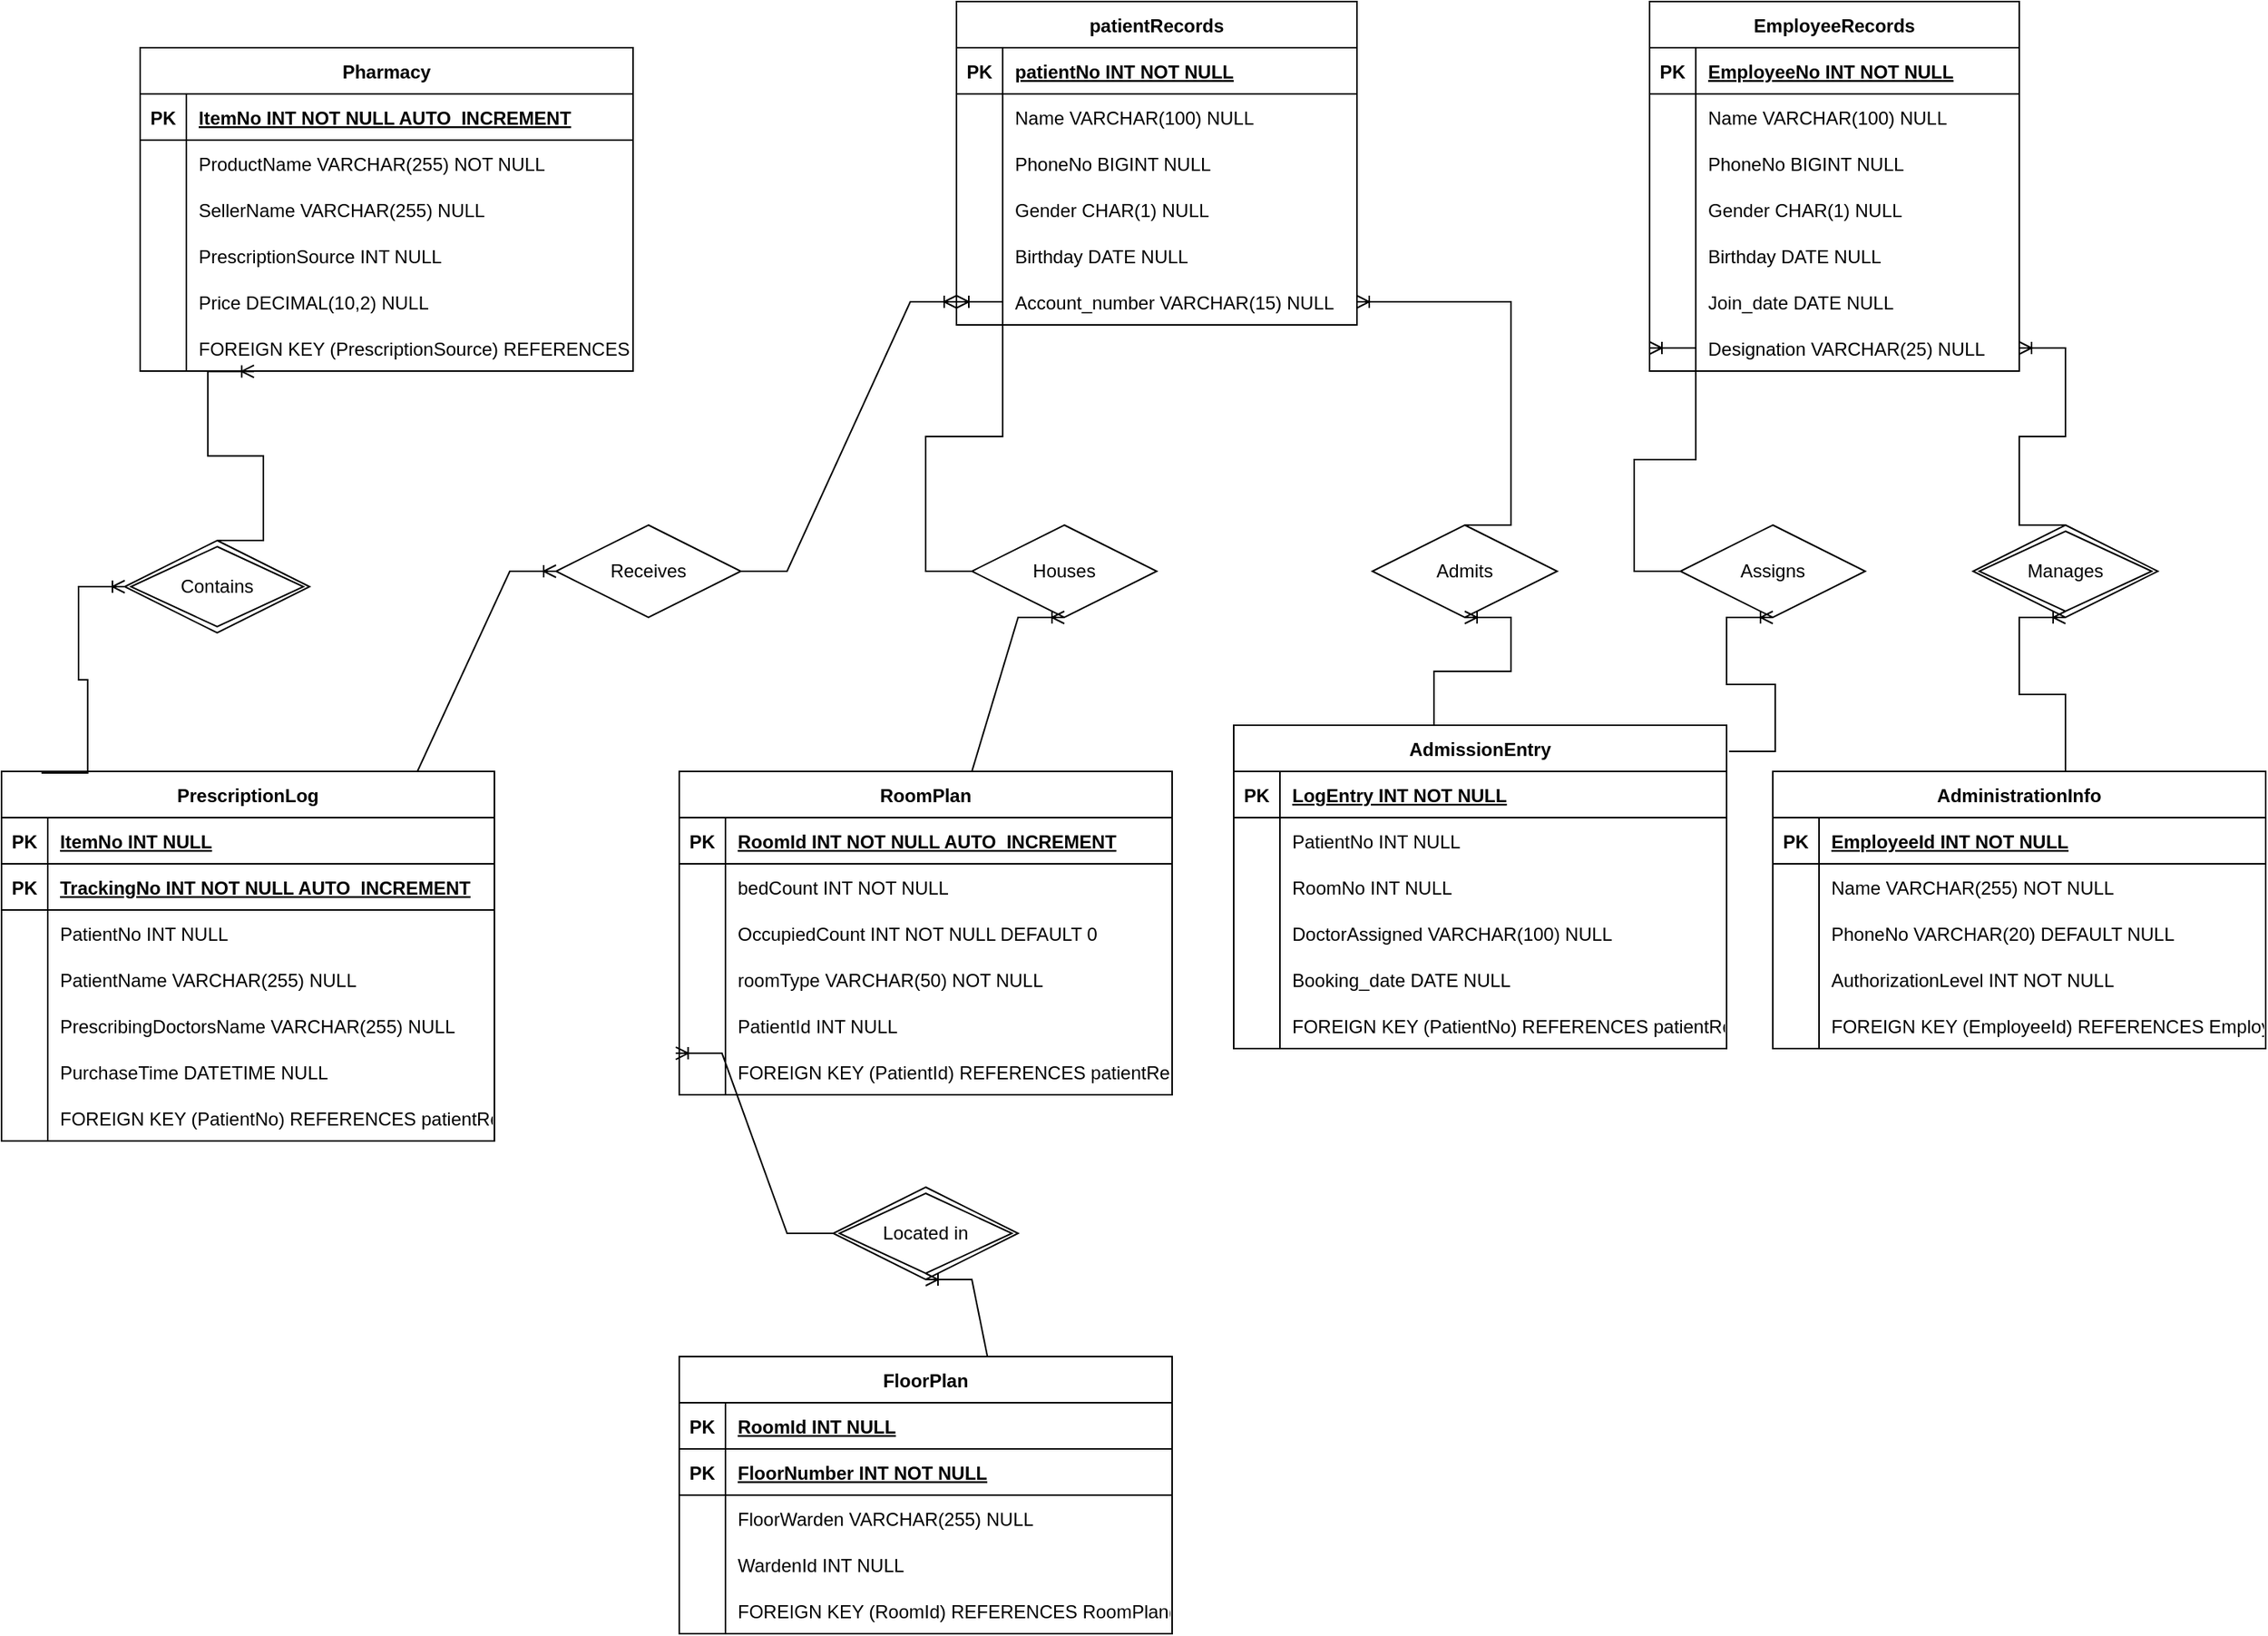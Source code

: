 <mxfile version="26.0.11">
  <diagram name="Page-1" id="Dtp-uyC-omlrdwb_Xiy6">
    <mxGraphModel dx="4412" dy="3099" grid="1" gridSize="10" guides="1" tooltips="1" connect="1" arrows="1" fold="1" page="1" pageScale="1" pageWidth="827" pageHeight="1169" math="0" shadow="0">
      <root>
        <mxCell id="0" />
        <mxCell id="1" parent="0" />
        <mxCell id="D1o_7OUJY_VVo9D1ZMz9-2" value="EmployeeRecords" style="shape=table;startSize=30;container=1;collapsible=1;childLayout=tableLayout;fixedRows=1;rowLines=0;fontStyle=1;align=center;resizeLast=1;" vertex="1" parent="1">
          <mxGeometry x="400" y="-790" width="240" height="240" as="geometry" />
        </mxCell>
        <mxCell id="D1o_7OUJY_VVo9D1ZMz9-3" value="" style="shape=tableRow;horizontal=0;startSize=0;swimlaneHead=0;swimlaneBody=0;fillColor=none;collapsible=0;dropTarget=0;points=[[0,0.5],[1,0.5]];portConstraint=eastwest;strokeColor=inherit;top=0;left=0;right=0;bottom=1;" vertex="1" parent="D1o_7OUJY_VVo9D1ZMz9-2">
          <mxGeometry y="30" width="240" height="30" as="geometry" />
        </mxCell>
        <mxCell id="D1o_7OUJY_VVo9D1ZMz9-4" value="PK" style="shape=partialRectangle;overflow=hidden;connectable=0;fillColor=none;strokeColor=inherit;top=0;left=0;bottom=0;right=0;fontStyle=1;" vertex="1" parent="D1o_7OUJY_VVo9D1ZMz9-3">
          <mxGeometry width="30" height="30" as="geometry">
            <mxRectangle width="30" height="30" as="alternateBounds" />
          </mxGeometry>
        </mxCell>
        <mxCell id="D1o_7OUJY_VVo9D1ZMz9-5" value="EmployeeNo  INT NOT NULL " style="shape=partialRectangle;overflow=hidden;connectable=0;fillColor=none;align=left;strokeColor=inherit;top=0;left=0;bottom=0;right=0;spacingLeft=6;fontStyle=5;" vertex="1" parent="D1o_7OUJY_VVo9D1ZMz9-3">
          <mxGeometry x="30" width="210" height="30" as="geometry">
            <mxRectangle width="210" height="30" as="alternateBounds" />
          </mxGeometry>
        </mxCell>
        <mxCell id="D1o_7OUJY_VVo9D1ZMz9-6" value="" style="shape=tableRow;horizontal=0;startSize=0;swimlaneHead=0;swimlaneBody=0;fillColor=none;collapsible=0;dropTarget=0;points=[[0,0.5],[1,0.5]];portConstraint=eastwest;strokeColor=inherit;top=0;left=0;right=0;bottom=0;" vertex="1" parent="D1o_7OUJY_VVo9D1ZMz9-2">
          <mxGeometry y="60" width="240" height="30" as="geometry" />
        </mxCell>
        <mxCell id="D1o_7OUJY_VVo9D1ZMz9-7" value="" style="shape=partialRectangle;overflow=hidden;connectable=0;fillColor=none;strokeColor=inherit;top=0;left=0;bottom=0;right=0;" vertex="1" parent="D1o_7OUJY_VVo9D1ZMz9-6">
          <mxGeometry width="30" height="30" as="geometry">
            <mxRectangle width="30" height="30" as="alternateBounds" />
          </mxGeometry>
        </mxCell>
        <mxCell id="D1o_7OUJY_VVo9D1ZMz9-8" value="Name        VARCHAR(100) NULL" style="shape=partialRectangle;overflow=hidden;connectable=0;fillColor=none;align=left;strokeColor=inherit;top=0;left=0;bottom=0;right=0;spacingLeft=6;" vertex="1" parent="D1o_7OUJY_VVo9D1ZMz9-6">
          <mxGeometry x="30" width="210" height="30" as="geometry">
            <mxRectangle width="210" height="30" as="alternateBounds" />
          </mxGeometry>
        </mxCell>
        <mxCell id="D1o_7OUJY_VVo9D1ZMz9-9" value="" style="shape=tableRow;horizontal=0;startSize=0;swimlaneHead=0;swimlaneBody=0;fillColor=none;collapsible=0;dropTarget=0;points=[[0,0.5],[1,0.5]];portConstraint=eastwest;strokeColor=inherit;top=0;left=0;right=0;bottom=0;" vertex="1" parent="D1o_7OUJY_VVo9D1ZMz9-2">
          <mxGeometry y="90" width="240" height="30" as="geometry" />
        </mxCell>
        <mxCell id="D1o_7OUJY_VVo9D1ZMz9-10" value="" style="shape=partialRectangle;overflow=hidden;connectable=0;fillColor=none;strokeColor=inherit;top=0;left=0;bottom=0;right=0;" vertex="1" parent="D1o_7OUJY_VVo9D1ZMz9-9">
          <mxGeometry width="30" height="30" as="geometry">
            <mxRectangle width="30" height="30" as="alternateBounds" />
          </mxGeometry>
        </mxCell>
        <mxCell id="D1o_7OUJY_VVo9D1ZMz9-11" value="PhoneNo     BIGINT NULL" style="shape=partialRectangle;overflow=hidden;connectable=0;fillColor=none;align=left;strokeColor=inherit;top=0;left=0;bottom=0;right=0;spacingLeft=6;" vertex="1" parent="D1o_7OUJY_VVo9D1ZMz9-9">
          <mxGeometry x="30" width="210" height="30" as="geometry">
            <mxRectangle width="210" height="30" as="alternateBounds" />
          </mxGeometry>
        </mxCell>
        <mxCell id="D1o_7OUJY_VVo9D1ZMz9-12" value="" style="shape=tableRow;horizontal=0;startSize=0;swimlaneHead=0;swimlaneBody=0;fillColor=none;collapsible=0;dropTarget=0;points=[[0,0.5],[1,0.5]];portConstraint=eastwest;strokeColor=inherit;top=0;left=0;right=0;bottom=0;" vertex="1" parent="D1o_7OUJY_VVo9D1ZMz9-2">
          <mxGeometry y="120" width="240" height="30" as="geometry" />
        </mxCell>
        <mxCell id="D1o_7OUJY_VVo9D1ZMz9-13" value="" style="shape=partialRectangle;overflow=hidden;connectable=0;fillColor=none;strokeColor=inherit;top=0;left=0;bottom=0;right=0;" vertex="1" parent="D1o_7OUJY_VVo9D1ZMz9-12">
          <mxGeometry width="30" height="30" as="geometry">
            <mxRectangle width="30" height="30" as="alternateBounds" />
          </mxGeometry>
        </mxCell>
        <mxCell id="D1o_7OUJY_VVo9D1ZMz9-14" value="Gender      CHAR(1) NULL" style="shape=partialRectangle;overflow=hidden;connectable=0;fillColor=none;align=left;strokeColor=inherit;top=0;left=0;bottom=0;right=0;spacingLeft=6;" vertex="1" parent="D1o_7OUJY_VVo9D1ZMz9-12">
          <mxGeometry x="30" width="210" height="30" as="geometry">
            <mxRectangle width="210" height="30" as="alternateBounds" />
          </mxGeometry>
        </mxCell>
        <mxCell id="D1o_7OUJY_VVo9D1ZMz9-15" value="" style="shape=tableRow;horizontal=0;startSize=0;swimlaneHead=0;swimlaneBody=0;fillColor=none;collapsible=0;dropTarget=0;points=[[0,0.5],[1,0.5]];portConstraint=eastwest;strokeColor=inherit;top=0;left=0;right=0;bottom=0;" vertex="1" parent="D1o_7OUJY_VVo9D1ZMz9-2">
          <mxGeometry y="150" width="240" height="30" as="geometry" />
        </mxCell>
        <mxCell id="D1o_7OUJY_VVo9D1ZMz9-16" value="" style="shape=partialRectangle;overflow=hidden;connectable=0;fillColor=none;strokeColor=inherit;top=0;left=0;bottom=0;right=0;" vertex="1" parent="D1o_7OUJY_VVo9D1ZMz9-15">
          <mxGeometry width="30" height="30" as="geometry">
            <mxRectangle width="30" height="30" as="alternateBounds" />
          </mxGeometry>
        </mxCell>
        <mxCell id="D1o_7OUJY_VVo9D1ZMz9-17" value="Birthday    DATE NULL" style="shape=partialRectangle;overflow=hidden;connectable=0;fillColor=none;align=left;strokeColor=inherit;top=0;left=0;bottom=0;right=0;spacingLeft=6;" vertex="1" parent="D1o_7OUJY_VVo9D1ZMz9-15">
          <mxGeometry x="30" width="210" height="30" as="geometry">
            <mxRectangle width="210" height="30" as="alternateBounds" />
          </mxGeometry>
        </mxCell>
        <mxCell id="D1o_7OUJY_VVo9D1ZMz9-18" value="" style="shape=tableRow;horizontal=0;startSize=0;swimlaneHead=0;swimlaneBody=0;fillColor=none;collapsible=0;dropTarget=0;points=[[0,0.5],[1,0.5]];portConstraint=eastwest;strokeColor=inherit;top=0;left=0;right=0;bottom=0;" vertex="1" parent="D1o_7OUJY_VVo9D1ZMz9-2">
          <mxGeometry y="180" width="240" height="30" as="geometry" />
        </mxCell>
        <mxCell id="D1o_7OUJY_VVo9D1ZMz9-19" value="" style="shape=partialRectangle;overflow=hidden;connectable=0;fillColor=none;strokeColor=inherit;top=0;left=0;bottom=0;right=0;" vertex="1" parent="D1o_7OUJY_VVo9D1ZMz9-18">
          <mxGeometry width="30" height="30" as="geometry">
            <mxRectangle width="30" height="30" as="alternateBounds" />
          </mxGeometry>
        </mxCell>
        <mxCell id="D1o_7OUJY_VVo9D1ZMz9-20" value="Join_date   DATE NULL" style="shape=partialRectangle;overflow=hidden;connectable=0;fillColor=none;align=left;strokeColor=inherit;top=0;left=0;bottom=0;right=0;spacingLeft=6;" vertex="1" parent="D1o_7OUJY_VVo9D1ZMz9-18">
          <mxGeometry x="30" width="210" height="30" as="geometry">
            <mxRectangle width="210" height="30" as="alternateBounds" />
          </mxGeometry>
        </mxCell>
        <mxCell id="D1o_7OUJY_VVo9D1ZMz9-21" value="" style="shape=tableRow;horizontal=0;startSize=0;swimlaneHead=0;swimlaneBody=0;fillColor=none;collapsible=0;dropTarget=0;points=[[0,0.5],[1,0.5]];portConstraint=eastwest;strokeColor=inherit;top=0;left=0;right=0;bottom=0;" vertex="1" parent="D1o_7OUJY_VVo9D1ZMz9-2">
          <mxGeometry y="210" width="240" height="30" as="geometry" />
        </mxCell>
        <mxCell id="D1o_7OUJY_VVo9D1ZMz9-22" value="" style="shape=partialRectangle;overflow=hidden;connectable=0;fillColor=none;strokeColor=inherit;top=0;left=0;bottom=0;right=0;" vertex="1" parent="D1o_7OUJY_VVo9D1ZMz9-21">
          <mxGeometry width="30" height="30" as="geometry">
            <mxRectangle width="30" height="30" as="alternateBounds" />
          </mxGeometry>
        </mxCell>
        <mxCell id="D1o_7OUJY_VVo9D1ZMz9-23" value="Designation VARCHAR(25) NULL" style="shape=partialRectangle;overflow=hidden;connectable=0;fillColor=none;align=left;strokeColor=inherit;top=0;left=0;bottom=0;right=0;spacingLeft=6;" vertex="1" parent="D1o_7OUJY_VVo9D1ZMz9-21">
          <mxGeometry x="30" width="210" height="30" as="geometry">
            <mxRectangle width="210" height="30" as="alternateBounds" />
          </mxGeometry>
        </mxCell>
        <mxCell id="D1o_7OUJY_VVo9D1ZMz9-24" value="AdministrationInfo" style="shape=table;startSize=30;container=1;collapsible=1;childLayout=tableLayout;fixedRows=1;rowLines=0;fontStyle=1;align=center;resizeLast=1;" vertex="1" parent="1">
          <mxGeometry x="480" y="-290" width="320" height="180" as="geometry" />
        </mxCell>
        <mxCell id="D1o_7OUJY_VVo9D1ZMz9-25" value="" style="shape=tableRow;horizontal=0;startSize=0;swimlaneHead=0;swimlaneBody=0;fillColor=none;collapsible=0;dropTarget=0;points=[[0,0.5],[1,0.5]];portConstraint=eastwest;strokeColor=inherit;top=0;left=0;right=0;bottom=1;" vertex="1" parent="D1o_7OUJY_VVo9D1ZMz9-24">
          <mxGeometry y="30" width="320" height="30" as="geometry" />
        </mxCell>
        <mxCell id="D1o_7OUJY_VVo9D1ZMz9-26" value="PK" style="shape=partialRectangle;overflow=hidden;connectable=0;fillColor=none;strokeColor=inherit;top=0;left=0;bottom=0;right=0;fontStyle=1;" vertex="1" parent="D1o_7OUJY_VVo9D1ZMz9-25">
          <mxGeometry width="30" height="30" as="geometry">
            <mxRectangle width="30" height="30" as="alternateBounds" />
          </mxGeometry>
        </mxCell>
        <mxCell id="D1o_7OUJY_VVo9D1ZMz9-27" value="EmployeeId INT NOT NULL" style="shape=partialRectangle;overflow=hidden;connectable=0;fillColor=none;align=left;strokeColor=inherit;top=0;left=0;bottom=0;right=0;spacingLeft=6;fontStyle=5;" vertex="1" parent="D1o_7OUJY_VVo9D1ZMz9-25">
          <mxGeometry x="30" width="290" height="30" as="geometry">
            <mxRectangle width="290" height="30" as="alternateBounds" />
          </mxGeometry>
        </mxCell>
        <mxCell id="D1o_7OUJY_VVo9D1ZMz9-28" value="" style="shape=tableRow;horizontal=0;startSize=0;swimlaneHead=0;swimlaneBody=0;fillColor=none;collapsible=0;dropTarget=0;points=[[0,0.5],[1,0.5]];portConstraint=eastwest;strokeColor=inherit;top=0;left=0;right=0;bottom=0;" vertex="1" parent="D1o_7OUJY_VVo9D1ZMz9-24">
          <mxGeometry y="60" width="320" height="30" as="geometry" />
        </mxCell>
        <mxCell id="D1o_7OUJY_VVo9D1ZMz9-29" value="" style="shape=partialRectangle;overflow=hidden;connectable=0;fillColor=none;strokeColor=inherit;top=0;left=0;bottom=0;right=0;" vertex="1" parent="D1o_7OUJY_VVo9D1ZMz9-28">
          <mxGeometry width="30" height="30" as="geometry">
            <mxRectangle width="30" height="30" as="alternateBounds" />
          </mxGeometry>
        </mxCell>
        <mxCell id="D1o_7OUJY_VVo9D1ZMz9-30" value="Name VARCHAR(255) NOT NULL" style="shape=partialRectangle;overflow=hidden;connectable=0;fillColor=none;align=left;strokeColor=inherit;top=0;left=0;bottom=0;right=0;spacingLeft=6;" vertex="1" parent="D1o_7OUJY_VVo9D1ZMz9-28">
          <mxGeometry x="30" width="290" height="30" as="geometry">
            <mxRectangle width="290" height="30" as="alternateBounds" />
          </mxGeometry>
        </mxCell>
        <mxCell id="D1o_7OUJY_VVo9D1ZMz9-31" value="" style="shape=tableRow;horizontal=0;startSize=0;swimlaneHead=0;swimlaneBody=0;fillColor=none;collapsible=0;dropTarget=0;points=[[0,0.5],[1,0.5]];portConstraint=eastwest;strokeColor=inherit;top=0;left=0;right=0;bottom=0;" vertex="1" parent="D1o_7OUJY_VVo9D1ZMz9-24">
          <mxGeometry y="90" width="320" height="30" as="geometry" />
        </mxCell>
        <mxCell id="D1o_7OUJY_VVo9D1ZMz9-32" value="" style="shape=partialRectangle;overflow=hidden;connectable=0;fillColor=none;strokeColor=inherit;top=0;left=0;bottom=0;right=0;" vertex="1" parent="D1o_7OUJY_VVo9D1ZMz9-31">
          <mxGeometry width="30" height="30" as="geometry">
            <mxRectangle width="30" height="30" as="alternateBounds" />
          </mxGeometry>
        </mxCell>
        <mxCell id="D1o_7OUJY_VVo9D1ZMz9-33" value="PhoneNo VARCHAR(20) DEFAULT NULL" style="shape=partialRectangle;overflow=hidden;connectable=0;fillColor=none;align=left;strokeColor=inherit;top=0;left=0;bottom=0;right=0;spacingLeft=6;" vertex="1" parent="D1o_7OUJY_VVo9D1ZMz9-31">
          <mxGeometry x="30" width="290" height="30" as="geometry">
            <mxRectangle width="290" height="30" as="alternateBounds" />
          </mxGeometry>
        </mxCell>
        <mxCell id="D1o_7OUJY_VVo9D1ZMz9-34" value="" style="shape=tableRow;horizontal=0;startSize=0;swimlaneHead=0;swimlaneBody=0;fillColor=none;collapsible=0;dropTarget=0;points=[[0,0.5],[1,0.5]];portConstraint=eastwest;strokeColor=inherit;top=0;left=0;right=0;bottom=0;" vertex="1" parent="D1o_7OUJY_VVo9D1ZMz9-24">
          <mxGeometry y="120" width="320" height="30" as="geometry" />
        </mxCell>
        <mxCell id="D1o_7OUJY_VVo9D1ZMz9-35" value="" style="shape=partialRectangle;overflow=hidden;connectable=0;fillColor=none;strokeColor=inherit;top=0;left=0;bottom=0;right=0;" vertex="1" parent="D1o_7OUJY_VVo9D1ZMz9-34">
          <mxGeometry width="30" height="30" as="geometry">
            <mxRectangle width="30" height="30" as="alternateBounds" />
          </mxGeometry>
        </mxCell>
        <mxCell id="D1o_7OUJY_VVo9D1ZMz9-36" value="AuthorizationLevel INT NOT NULL" style="shape=partialRectangle;overflow=hidden;connectable=0;fillColor=none;align=left;strokeColor=inherit;top=0;left=0;bottom=0;right=0;spacingLeft=6;" vertex="1" parent="D1o_7OUJY_VVo9D1ZMz9-34">
          <mxGeometry x="30" width="290" height="30" as="geometry">
            <mxRectangle width="290" height="30" as="alternateBounds" />
          </mxGeometry>
        </mxCell>
        <mxCell id="D1o_7OUJY_VVo9D1ZMz9-37" value="" style="shape=tableRow;horizontal=0;startSize=0;swimlaneHead=0;swimlaneBody=0;fillColor=none;collapsible=0;dropTarget=0;points=[[0,0.5],[1,0.5]];portConstraint=eastwest;strokeColor=inherit;top=0;left=0;right=0;bottom=0;" vertex="1" parent="D1o_7OUJY_VVo9D1ZMz9-24">
          <mxGeometry y="150" width="320" height="30" as="geometry" />
        </mxCell>
        <mxCell id="D1o_7OUJY_VVo9D1ZMz9-38" value="" style="shape=partialRectangle;overflow=hidden;connectable=0;fillColor=none;strokeColor=inherit;top=0;left=0;bottom=0;right=0;" vertex="1" parent="D1o_7OUJY_VVo9D1ZMz9-37">
          <mxGeometry width="30" height="30" as="geometry">
            <mxRectangle width="30" height="30" as="alternateBounds" />
          </mxGeometry>
        </mxCell>
        <mxCell id="D1o_7OUJY_VVo9D1ZMz9-39" value="FOREIGN KEY (EmployeeId) REFERENCES Employee(EmployeeId)" style="shape=partialRectangle;overflow=hidden;connectable=0;fillColor=none;align=left;strokeColor=inherit;top=0;left=0;bottom=0;right=0;spacingLeft=6;" vertex="1" parent="D1o_7OUJY_VVo9D1ZMz9-37">
          <mxGeometry x="30" width="290" height="30" as="geometry">
            <mxRectangle width="290" height="30" as="alternateBounds" />
          </mxGeometry>
        </mxCell>
        <mxCell id="D1o_7OUJY_VVo9D1ZMz9-40" value="patientRecords" style="shape=table;startSize=30;container=1;collapsible=1;childLayout=tableLayout;fixedRows=1;rowLines=0;fontStyle=1;align=center;resizeLast=1;" vertex="1" parent="1">
          <mxGeometry x="-50" y="-790" width="260" height="210" as="geometry" />
        </mxCell>
        <mxCell id="D1o_7OUJY_VVo9D1ZMz9-41" value="" style="shape=tableRow;horizontal=0;startSize=0;swimlaneHead=0;swimlaneBody=0;fillColor=none;collapsible=0;dropTarget=0;points=[[0,0.5],[1,0.5]];portConstraint=eastwest;strokeColor=inherit;top=0;left=0;right=0;bottom=1;" vertex="1" parent="D1o_7OUJY_VVo9D1ZMz9-40">
          <mxGeometry y="30" width="260" height="30" as="geometry" />
        </mxCell>
        <mxCell id="D1o_7OUJY_VVo9D1ZMz9-42" value="PK" style="shape=partialRectangle;overflow=hidden;connectable=0;fillColor=none;strokeColor=inherit;top=0;left=0;bottom=0;right=0;fontStyle=1;" vertex="1" parent="D1o_7OUJY_VVo9D1ZMz9-41">
          <mxGeometry width="30" height="30" as="geometry">
            <mxRectangle width="30" height="30" as="alternateBounds" />
          </mxGeometry>
        </mxCell>
        <mxCell id="D1o_7OUJY_VVo9D1ZMz9-43" value="patientNo      INT NOT NULL " style="shape=partialRectangle;overflow=hidden;connectable=0;fillColor=none;align=left;strokeColor=inherit;top=0;left=0;bottom=0;right=0;spacingLeft=6;fontStyle=5;" vertex="1" parent="D1o_7OUJY_VVo9D1ZMz9-41">
          <mxGeometry x="30" width="230" height="30" as="geometry">
            <mxRectangle width="230" height="30" as="alternateBounds" />
          </mxGeometry>
        </mxCell>
        <mxCell id="D1o_7OUJY_VVo9D1ZMz9-44" value="" style="shape=tableRow;horizontal=0;startSize=0;swimlaneHead=0;swimlaneBody=0;fillColor=none;collapsible=0;dropTarget=0;points=[[0,0.5],[1,0.5]];portConstraint=eastwest;strokeColor=inherit;top=0;left=0;right=0;bottom=0;" vertex="1" parent="D1o_7OUJY_VVo9D1ZMz9-40">
          <mxGeometry y="60" width="260" height="30" as="geometry" />
        </mxCell>
        <mxCell id="D1o_7OUJY_VVo9D1ZMz9-45" value="" style="shape=partialRectangle;overflow=hidden;connectable=0;fillColor=none;strokeColor=inherit;top=0;left=0;bottom=0;right=0;" vertex="1" parent="D1o_7OUJY_VVo9D1ZMz9-44">
          <mxGeometry width="30" height="30" as="geometry">
            <mxRectangle width="30" height="30" as="alternateBounds" />
          </mxGeometry>
        </mxCell>
        <mxCell id="D1o_7OUJY_VVo9D1ZMz9-46" value="Name           VARCHAR(100) NULL" style="shape=partialRectangle;overflow=hidden;connectable=0;fillColor=none;align=left;strokeColor=inherit;top=0;left=0;bottom=0;right=0;spacingLeft=6;" vertex="1" parent="D1o_7OUJY_VVo9D1ZMz9-44">
          <mxGeometry x="30" width="230" height="30" as="geometry">
            <mxRectangle width="230" height="30" as="alternateBounds" />
          </mxGeometry>
        </mxCell>
        <mxCell id="D1o_7OUJY_VVo9D1ZMz9-47" value="" style="shape=tableRow;horizontal=0;startSize=0;swimlaneHead=0;swimlaneBody=0;fillColor=none;collapsible=0;dropTarget=0;points=[[0,0.5],[1,0.5]];portConstraint=eastwest;strokeColor=inherit;top=0;left=0;right=0;bottom=0;" vertex="1" parent="D1o_7OUJY_VVo9D1ZMz9-40">
          <mxGeometry y="90" width="260" height="30" as="geometry" />
        </mxCell>
        <mxCell id="D1o_7OUJY_VVo9D1ZMz9-48" value="" style="shape=partialRectangle;overflow=hidden;connectable=0;fillColor=none;strokeColor=inherit;top=0;left=0;bottom=0;right=0;" vertex="1" parent="D1o_7OUJY_VVo9D1ZMz9-47">
          <mxGeometry width="30" height="30" as="geometry">
            <mxRectangle width="30" height="30" as="alternateBounds" />
          </mxGeometry>
        </mxCell>
        <mxCell id="D1o_7OUJY_VVo9D1ZMz9-49" value="PhoneNo        BIGINT NULL" style="shape=partialRectangle;overflow=hidden;connectable=0;fillColor=none;align=left;strokeColor=inherit;top=0;left=0;bottom=0;right=0;spacingLeft=6;" vertex="1" parent="D1o_7OUJY_VVo9D1ZMz9-47">
          <mxGeometry x="30" width="230" height="30" as="geometry">
            <mxRectangle width="230" height="30" as="alternateBounds" />
          </mxGeometry>
        </mxCell>
        <mxCell id="D1o_7OUJY_VVo9D1ZMz9-50" value="" style="shape=tableRow;horizontal=0;startSize=0;swimlaneHead=0;swimlaneBody=0;fillColor=none;collapsible=0;dropTarget=0;points=[[0,0.5],[1,0.5]];portConstraint=eastwest;strokeColor=inherit;top=0;left=0;right=0;bottom=0;" vertex="1" parent="D1o_7OUJY_VVo9D1ZMz9-40">
          <mxGeometry y="120" width="260" height="30" as="geometry" />
        </mxCell>
        <mxCell id="D1o_7OUJY_VVo9D1ZMz9-51" value="" style="shape=partialRectangle;overflow=hidden;connectable=0;fillColor=none;strokeColor=inherit;top=0;left=0;bottom=0;right=0;" vertex="1" parent="D1o_7OUJY_VVo9D1ZMz9-50">
          <mxGeometry width="30" height="30" as="geometry">
            <mxRectangle width="30" height="30" as="alternateBounds" />
          </mxGeometry>
        </mxCell>
        <mxCell id="D1o_7OUJY_VVo9D1ZMz9-52" value="Gender         CHAR(1) NULL" style="shape=partialRectangle;overflow=hidden;connectable=0;fillColor=none;align=left;strokeColor=inherit;top=0;left=0;bottom=0;right=0;spacingLeft=6;" vertex="1" parent="D1o_7OUJY_VVo9D1ZMz9-50">
          <mxGeometry x="30" width="230" height="30" as="geometry">
            <mxRectangle width="230" height="30" as="alternateBounds" />
          </mxGeometry>
        </mxCell>
        <mxCell id="D1o_7OUJY_VVo9D1ZMz9-53" value="" style="shape=tableRow;horizontal=0;startSize=0;swimlaneHead=0;swimlaneBody=0;fillColor=none;collapsible=0;dropTarget=0;points=[[0,0.5],[1,0.5]];portConstraint=eastwest;strokeColor=inherit;top=0;left=0;right=0;bottom=0;" vertex="1" parent="D1o_7OUJY_VVo9D1ZMz9-40">
          <mxGeometry y="150" width="260" height="30" as="geometry" />
        </mxCell>
        <mxCell id="D1o_7OUJY_VVo9D1ZMz9-54" value="" style="shape=partialRectangle;overflow=hidden;connectable=0;fillColor=none;strokeColor=inherit;top=0;left=0;bottom=0;right=0;" vertex="1" parent="D1o_7OUJY_VVo9D1ZMz9-53">
          <mxGeometry width="30" height="30" as="geometry">
            <mxRectangle width="30" height="30" as="alternateBounds" />
          </mxGeometry>
        </mxCell>
        <mxCell id="D1o_7OUJY_VVo9D1ZMz9-55" value="Birthday       DATE NULL" style="shape=partialRectangle;overflow=hidden;connectable=0;fillColor=none;align=left;strokeColor=inherit;top=0;left=0;bottom=0;right=0;spacingLeft=6;" vertex="1" parent="D1o_7OUJY_VVo9D1ZMz9-53">
          <mxGeometry x="30" width="230" height="30" as="geometry">
            <mxRectangle width="230" height="30" as="alternateBounds" />
          </mxGeometry>
        </mxCell>
        <mxCell id="D1o_7OUJY_VVo9D1ZMz9-56" value="" style="shape=tableRow;horizontal=0;startSize=0;swimlaneHead=0;swimlaneBody=0;fillColor=none;collapsible=0;dropTarget=0;points=[[0,0.5],[1,0.5]];portConstraint=eastwest;strokeColor=inherit;top=0;left=0;right=0;bottom=0;" vertex="1" parent="D1o_7OUJY_VVo9D1ZMz9-40">
          <mxGeometry y="180" width="260" height="30" as="geometry" />
        </mxCell>
        <mxCell id="D1o_7OUJY_VVo9D1ZMz9-57" value="" style="shape=partialRectangle;overflow=hidden;connectable=0;fillColor=none;strokeColor=inherit;top=0;left=0;bottom=0;right=0;" vertex="1" parent="D1o_7OUJY_VVo9D1ZMz9-56">
          <mxGeometry width="30" height="30" as="geometry">
            <mxRectangle width="30" height="30" as="alternateBounds" />
          </mxGeometry>
        </mxCell>
        <mxCell id="D1o_7OUJY_VVo9D1ZMz9-58" value="Account_number VARCHAR(15) NULL" style="shape=partialRectangle;overflow=hidden;connectable=0;fillColor=none;align=left;strokeColor=inherit;top=0;left=0;bottom=0;right=0;spacingLeft=6;" vertex="1" parent="D1o_7OUJY_VVo9D1ZMz9-56">
          <mxGeometry x="30" width="230" height="30" as="geometry">
            <mxRectangle width="230" height="30" as="alternateBounds" />
          </mxGeometry>
        </mxCell>
        <mxCell id="D1o_7OUJY_VVo9D1ZMz9-59" value="AdmissionEntry" style="shape=table;startSize=30;container=1;collapsible=1;childLayout=tableLayout;fixedRows=1;rowLines=0;fontStyle=1;align=center;resizeLast=1;" vertex="1" parent="1">
          <mxGeometry x="130" y="-320" width="320" height="210" as="geometry" />
        </mxCell>
        <mxCell id="D1o_7OUJY_VVo9D1ZMz9-60" value="" style="shape=tableRow;horizontal=0;startSize=0;swimlaneHead=0;swimlaneBody=0;fillColor=none;collapsible=0;dropTarget=0;points=[[0,0.5],[1,0.5]];portConstraint=eastwest;strokeColor=inherit;top=0;left=0;right=0;bottom=1;" vertex="1" parent="D1o_7OUJY_VVo9D1ZMz9-59">
          <mxGeometry y="30" width="320" height="30" as="geometry" />
        </mxCell>
        <mxCell id="D1o_7OUJY_VVo9D1ZMz9-61" value="PK" style="shape=partialRectangle;overflow=hidden;connectable=0;fillColor=none;strokeColor=inherit;top=0;left=0;bottom=0;right=0;fontStyle=1;" vertex="1" parent="D1o_7OUJY_VVo9D1ZMz9-60">
          <mxGeometry width="30" height="30" as="geometry">
            <mxRectangle width="30" height="30" as="alternateBounds" />
          </mxGeometry>
        </mxCell>
        <mxCell id="D1o_7OUJY_VVo9D1ZMz9-62" value="LogEntry       INT NOT NULL " style="shape=partialRectangle;overflow=hidden;connectable=0;fillColor=none;align=left;strokeColor=inherit;top=0;left=0;bottom=0;right=0;spacingLeft=6;fontStyle=5;" vertex="1" parent="D1o_7OUJY_VVo9D1ZMz9-60">
          <mxGeometry x="30" width="290" height="30" as="geometry">
            <mxRectangle width="290" height="30" as="alternateBounds" />
          </mxGeometry>
        </mxCell>
        <mxCell id="D1o_7OUJY_VVo9D1ZMz9-63" value="" style="shape=tableRow;horizontal=0;startSize=0;swimlaneHead=0;swimlaneBody=0;fillColor=none;collapsible=0;dropTarget=0;points=[[0,0.5],[1,0.5]];portConstraint=eastwest;strokeColor=inherit;top=0;left=0;right=0;bottom=0;" vertex="1" parent="D1o_7OUJY_VVo9D1ZMz9-59">
          <mxGeometry y="60" width="320" height="30" as="geometry" />
        </mxCell>
        <mxCell id="D1o_7OUJY_VVo9D1ZMz9-64" value="" style="shape=partialRectangle;overflow=hidden;connectable=0;fillColor=none;strokeColor=inherit;top=0;left=0;bottom=0;right=0;" vertex="1" parent="D1o_7OUJY_VVo9D1ZMz9-63">
          <mxGeometry width="30" height="30" as="geometry">
            <mxRectangle width="30" height="30" as="alternateBounds" />
          </mxGeometry>
        </mxCell>
        <mxCell id="D1o_7OUJY_VVo9D1ZMz9-65" value="PatientNo      INT NULL" style="shape=partialRectangle;overflow=hidden;connectable=0;fillColor=none;align=left;strokeColor=inherit;top=0;left=0;bottom=0;right=0;spacingLeft=6;" vertex="1" parent="D1o_7OUJY_VVo9D1ZMz9-63">
          <mxGeometry x="30" width="290" height="30" as="geometry">
            <mxRectangle width="290" height="30" as="alternateBounds" />
          </mxGeometry>
        </mxCell>
        <mxCell id="D1o_7OUJY_VVo9D1ZMz9-66" value="" style="shape=tableRow;horizontal=0;startSize=0;swimlaneHead=0;swimlaneBody=0;fillColor=none;collapsible=0;dropTarget=0;points=[[0,0.5],[1,0.5]];portConstraint=eastwest;strokeColor=inherit;top=0;left=0;right=0;bottom=0;" vertex="1" parent="D1o_7OUJY_VVo9D1ZMz9-59">
          <mxGeometry y="90" width="320" height="30" as="geometry" />
        </mxCell>
        <mxCell id="D1o_7OUJY_VVo9D1ZMz9-67" value="" style="shape=partialRectangle;overflow=hidden;connectable=0;fillColor=none;strokeColor=inherit;top=0;left=0;bottom=0;right=0;" vertex="1" parent="D1o_7OUJY_VVo9D1ZMz9-66">
          <mxGeometry width="30" height="30" as="geometry">
            <mxRectangle width="30" height="30" as="alternateBounds" />
          </mxGeometry>
        </mxCell>
        <mxCell id="D1o_7OUJY_VVo9D1ZMz9-68" value="RoomNo         INT NULL" style="shape=partialRectangle;overflow=hidden;connectable=0;fillColor=none;align=left;strokeColor=inherit;top=0;left=0;bottom=0;right=0;spacingLeft=6;" vertex="1" parent="D1o_7OUJY_VVo9D1ZMz9-66">
          <mxGeometry x="30" width="290" height="30" as="geometry">
            <mxRectangle width="290" height="30" as="alternateBounds" />
          </mxGeometry>
        </mxCell>
        <mxCell id="D1o_7OUJY_VVo9D1ZMz9-69" value="" style="shape=tableRow;horizontal=0;startSize=0;swimlaneHead=0;swimlaneBody=0;fillColor=none;collapsible=0;dropTarget=0;points=[[0,0.5],[1,0.5]];portConstraint=eastwest;strokeColor=inherit;top=0;left=0;right=0;bottom=0;" vertex="1" parent="D1o_7OUJY_VVo9D1ZMz9-59">
          <mxGeometry y="120" width="320" height="30" as="geometry" />
        </mxCell>
        <mxCell id="D1o_7OUJY_VVo9D1ZMz9-70" value="" style="shape=partialRectangle;overflow=hidden;connectable=0;fillColor=none;strokeColor=inherit;top=0;left=0;bottom=0;right=0;" vertex="1" parent="D1o_7OUJY_VVo9D1ZMz9-69">
          <mxGeometry width="30" height="30" as="geometry">
            <mxRectangle width="30" height="30" as="alternateBounds" />
          </mxGeometry>
        </mxCell>
        <mxCell id="D1o_7OUJY_VVo9D1ZMz9-71" value="DoctorAssigned VARCHAR(100) NULL" style="shape=partialRectangle;overflow=hidden;connectable=0;fillColor=none;align=left;strokeColor=inherit;top=0;left=0;bottom=0;right=0;spacingLeft=6;" vertex="1" parent="D1o_7OUJY_VVo9D1ZMz9-69">
          <mxGeometry x="30" width="290" height="30" as="geometry">
            <mxRectangle width="290" height="30" as="alternateBounds" />
          </mxGeometry>
        </mxCell>
        <mxCell id="D1o_7OUJY_VVo9D1ZMz9-72" value="" style="shape=tableRow;horizontal=0;startSize=0;swimlaneHead=0;swimlaneBody=0;fillColor=none;collapsible=0;dropTarget=0;points=[[0,0.5],[1,0.5]];portConstraint=eastwest;strokeColor=inherit;top=0;left=0;right=0;bottom=0;" vertex="1" parent="D1o_7OUJY_VVo9D1ZMz9-59">
          <mxGeometry y="150" width="320" height="30" as="geometry" />
        </mxCell>
        <mxCell id="D1o_7OUJY_VVo9D1ZMz9-73" value="" style="shape=partialRectangle;overflow=hidden;connectable=0;fillColor=none;strokeColor=inherit;top=0;left=0;bottom=0;right=0;" vertex="1" parent="D1o_7OUJY_VVo9D1ZMz9-72">
          <mxGeometry width="30" height="30" as="geometry">
            <mxRectangle width="30" height="30" as="alternateBounds" />
          </mxGeometry>
        </mxCell>
        <mxCell id="D1o_7OUJY_VVo9D1ZMz9-74" value="Booking_date   DATE NULL" style="shape=partialRectangle;overflow=hidden;connectable=0;fillColor=none;align=left;strokeColor=inherit;top=0;left=0;bottom=0;right=0;spacingLeft=6;" vertex="1" parent="D1o_7OUJY_VVo9D1ZMz9-72">
          <mxGeometry x="30" width="290" height="30" as="geometry">
            <mxRectangle width="290" height="30" as="alternateBounds" />
          </mxGeometry>
        </mxCell>
        <mxCell id="D1o_7OUJY_VVo9D1ZMz9-75" value="" style="shape=tableRow;horizontal=0;startSize=0;swimlaneHead=0;swimlaneBody=0;fillColor=none;collapsible=0;dropTarget=0;points=[[0,0.5],[1,0.5]];portConstraint=eastwest;strokeColor=inherit;top=0;left=0;right=0;bottom=0;" vertex="1" parent="D1o_7OUJY_VVo9D1ZMz9-59">
          <mxGeometry y="180" width="320" height="30" as="geometry" />
        </mxCell>
        <mxCell id="D1o_7OUJY_VVo9D1ZMz9-76" value="" style="shape=partialRectangle;overflow=hidden;connectable=0;fillColor=none;strokeColor=inherit;top=0;left=0;bottom=0;right=0;" vertex="1" parent="D1o_7OUJY_VVo9D1ZMz9-75">
          <mxGeometry width="30" height="30" as="geometry">
            <mxRectangle width="30" height="30" as="alternateBounds" />
          </mxGeometry>
        </mxCell>
        <mxCell id="D1o_7OUJY_VVo9D1ZMz9-77" value="FOREIGN KEY (PatientNo) REFERENCES patientRecords(patientNo)" style="shape=partialRectangle;overflow=hidden;connectable=0;fillColor=none;align=left;strokeColor=inherit;top=0;left=0;bottom=0;right=0;spacingLeft=6;" vertex="1" parent="D1o_7OUJY_VVo9D1ZMz9-75">
          <mxGeometry x="30" width="290" height="30" as="geometry">
            <mxRectangle width="290" height="30" as="alternateBounds" />
          </mxGeometry>
        </mxCell>
        <mxCell id="D1o_7OUJY_VVo9D1ZMz9-78" value="RoomPlan" style="shape=table;startSize=30;container=1;collapsible=1;childLayout=tableLayout;fixedRows=1;rowLines=0;fontStyle=1;align=center;resizeLast=1;" vertex="1" parent="1">
          <mxGeometry x="-230" y="-290" width="320" height="210" as="geometry" />
        </mxCell>
        <mxCell id="D1o_7OUJY_VVo9D1ZMz9-79" value="" style="shape=tableRow;horizontal=0;startSize=0;swimlaneHead=0;swimlaneBody=0;fillColor=none;collapsible=0;dropTarget=0;points=[[0,0.5],[1,0.5]];portConstraint=eastwest;strokeColor=inherit;top=0;left=0;right=0;bottom=1;" vertex="1" parent="D1o_7OUJY_VVo9D1ZMz9-78">
          <mxGeometry y="30" width="320" height="30" as="geometry" />
        </mxCell>
        <mxCell id="D1o_7OUJY_VVo9D1ZMz9-80" value="PK" style="shape=partialRectangle;overflow=hidden;connectable=0;fillColor=none;strokeColor=inherit;top=0;left=0;bottom=0;right=0;fontStyle=1;" vertex="1" parent="D1o_7OUJY_VVo9D1ZMz9-79">
          <mxGeometry width="30" height="30" as="geometry">
            <mxRectangle width="30" height="30" as="alternateBounds" />
          </mxGeometry>
        </mxCell>
        <mxCell id="D1o_7OUJY_VVo9D1ZMz9-81" value="RoomId        INT NOT NULL AUTO_INCREMENT " style="shape=partialRectangle;overflow=hidden;connectable=0;fillColor=none;align=left;strokeColor=inherit;top=0;left=0;bottom=0;right=0;spacingLeft=6;fontStyle=5;" vertex="1" parent="D1o_7OUJY_VVo9D1ZMz9-79">
          <mxGeometry x="30" width="290" height="30" as="geometry">
            <mxRectangle width="290" height="30" as="alternateBounds" />
          </mxGeometry>
        </mxCell>
        <mxCell id="D1o_7OUJY_VVo9D1ZMz9-82" value="" style="shape=tableRow;horizontal=0;startSize=0;swimlaneHead=0;swimlaneBody=0;fillColor=none;collapsible=0;dropTarget=0;points=[[0,0.5],[1,0.5]];portConstraint=eastwest;strokeColor=inherit;top=0;left=0;right=0;bottom=0;" vertex="1" parent="D1o_7OUJY_VVo9D1ZMz9-78">
          <mxGeometry y="60" width="320" height="30" as="geometry" />
        </mxCell>
        <mxCell id="D1o_7OUJY_VVo9D1ZMz9-83" value="" style="shape=partialRectangle;overflow=hidden;connectable=0;fillColor=none;strokeColor=inherit;top=0;left=0;bottom=0;right=0;" vertex="1" parent="D1o_7OUJY_VVo9D1ZMz9-82">
          <mxGeometry width="30" height="30" as="geometry">
            <mxRectangle width="30" height="30" as="alternateBounds" />
          </mxGeometry>
        </mxCell>
        <mxCell id="D1o_7OUJY_VVo9D1ZMz9-84" value="bedCount      INT NOT NULL" style="shape=partialRectangle;overflow=hidden;connectable=0;fillColor=none;align=left;strokeColor=inherit;top=0;left=0;bottom=0;right=0;spacingLeft=6;" vertex="1" parent="D1o_7OUJY_VVo9D1ZMz9-82">
          <mxGeometry x="30" width="290" height="30" as="geometry">
            <mxRectangle width="290" height="30" as="alternateBounds" />
          </mxGeometry>
        </mxCell>
        <mxCell id="D1o_7OUJY_VVo9D1ZMz9-85" value="" style="shape=tableRow;horizontal=0;startSize=0;swimlaneHead=0;swimlaneBody=0;fillColor=none;collapsible=0;dropTarget=0;points=[[0,0.5],[1,0.5]];portConstraint=eastwest;strokeColor=inherit;top=0;left=0;right=0;bottom=0;" vertex="1" parent="D1o_7OUJY_VVo9D1ZMz9-78">
          <mxGeometry y="90" width="320" height="30" as="geometry" />
        </mxCell>
        <mxCell id="D1o_7OUJY_VVo9D1ZMz9-86" value="" style="shape=partialRectangle;overflow=hidden;connectable=0;fillColor=none;strokeColor=inherit;top=0;left=0;bottom=0;right=0;" vertex="1" parent="D1o_7OUJY_VVo9D1ZMz9-85">
          <mxGeometry width="30" height="30" as="geometry">
            <mxRectangle width="30" height="30" as="alternateBounds" />
          </mxGeometry>
        </mxCell>
        <mxCell id="D1o_7OUJY_VVo9D1ZMz9-87" value="OccupiedCount INT NOT NULL DEFAULT 0" style="shape=partialRectangle;overflow=hidden;connectable=0;fillColor=none;align=left;strokeColor=inherit;top=0;left=0;bottom=0;right=0;spacingLeft=6;" vertex="1" parent="D1o_7OUJY_VVo9D1ZMz9-85">
          <mxGeometry x="30" width="290" height="30" as="geometry">
            <mxRectangle width="290" height="30" as="alternateBounds" />
          </mxGeometry>
        </mxCell>
        <mxCell id="D1o_7OUJY_VVo9D1ZMz9-88" value="" style="shape=tableRow;horizontal=0;startSize=0;swimlaneHead=0;swimlaneBody=0;fillColor=none;collapsible=0;dropTarget=0;points=[[0,0.5],[1,0.5]];portConstraint=eastwest;strokeColor=inherit;top=0;left=0;right=0;bottom=0;" vertex="1" parent="D1o_7OUJY_VVo9D1ZMz9-78">
          <mxGeometry y="120" width="320" height="30" as="geometry" />
        </mxCell>
        <mxCell id="D1o_7OUJY_VVo9D1ZMz9-89" value="" style="shape=partialRectangle;overflow=hidden;connectable=0;fillColor=none;strokeColor=inherit;top=0;left=0;bottom=0;right=0;" vertex="1" parent="D1o_7OUJY_VVo9D1ZMz9-88">
          <mxGeometry width="30" height="30" as="geometry">
            <mxRectangle width="30" height="30" as="alternateBounds" />
          </mxGeometry>
        </mxCell>
        <mxCell id="D1o_7OUJY_VVo9D1ZMz9-90" value="roomType      VARCHAR(50) NOT NULL" style="shape=partialRectangle;overflow=hidden;connectable=0;fillColor=none;align=left;strokeColor=inherit;top=0;left=0;bottom=0;right=0;spacingLeft=6;" vertex="1" parent="D1o_7OUJY_VVo9D1ZMz9-88">
          <mxGeometry x="30" width="290" height="30" as="geometry">
            <mxRectangle width="290" height="30" as="alternateBounds" />
          </mxGeometry>
        </mxCell>
        <mxCell id="D1o_7OUJY_VVo9D1ZMz9-91" value="" style="shape=tableRow;horizontal=0;startSize=0;swimlaneHead=0;swimlaneBody=0;fillColor=none;collapsible=0;dropTarget=0;points=[[0,0.5],[1,0.5]];portConstraint=eastwest;strokeColor=inherit;top=0;left=0;right=0;bottom=0;" vertex="1" parent="D1o_7OUJY_VVo9D1ZMz9-78">
          <mxGeometry y="150" width="320" height="30" as="geometry" />
        </mxCell>
        <mxCell id="D1o_7OUJY_VVo9D1ZMz9-92" value="" style="shape=partialRectangle;overflow=hidden;connectable=0;fillColor=none;strokeColor=inherit;top=0;left=0;bottom=0;right=0;" vertex="1" parent="D1o_7OUJY_VVo9D1ZMz9-91">
          <mxGeometry width="30" height="30" as="geometry">
            <mxRectangle width="30" height="30" as="alternateBounds" />
          </mxGeometry>
        </mxCell>
        <mxCell id="D1o_7OUJY_VVo9D1ZMz9-93" value="PatientId     INT NULL" style="shape=partialRectangle;overflow=hidden;connectable=0;fillColor=none;align=left;strokeColor=inherit;top=0;left=0;bottom=0;right=0;spacingLeft=6;" vertex="1" parent="D1o_7OUJY_VVo9D1ZMz9-91">
          <mxGeometry x="30" width="290" height="30" as="geometry">
            <mxRectangle width="290" height="30" as="alternateBounds" />
          </mxGeometry>
        </mxCell>
        <mxCell id="D1o_7OUJY_VVo9D1ZMz9-94" value="" style="shape=tableRow;horizontal=0;startSize=0;swimlaneHead=0;swimlaneBody=0;fillColor=none;collapsible=0;dropTarget=0;points=[[0,0.5],[1,0.5]];portConstraint=eastwest;strokeColor=inherit;top=0;left=0;right=0;bottom=0;" vertex="1" parent="D1o_7OUJY_VVo9D1ZMz9-78">
          <mxGeometry y="180" width="320" height="30" as="geometry" />
        </mxCell>
        <mxCell id="D1o_7OUJY_VVo9D1ZMz9-95" value="" style="shape=partialRectangle;overflow=hidden;connectable=0;fillColor=none;strokeColor=inherit;top=0;left=0;bottom=0;right=0;" vertex="1" parent="D1o_7OUJY_VVo9D1ZMz9-94">
          <mxGeometry width="30" height="30" as="geometry">
            <mxRectangle width="30" height="30" as="alternateBounds" />
          </mxGeometry>
        </mxCell>
        <mxCell id="D1o_7OUJY_VVo9D1ZMz9-96" value="FOREIGN KEY (PatientId) REFERENCES patientRecords(patientNo)" style="shape=partialRectangle;overflow=hidden;connectable=0;fillColor=none;align=left;strokeColor=inherit;top=0;left=0;bottom=0;right=0;spacingLeft=6;" vertex="1" parent="D1o_7OUJY_VVo9D1ZMz9-94">
          <mxGeometry x="30" width="290" height="30" as="geometry">
            <mxRectangle width="290" height="30" as="alternateBounds" />
          </mxGeometry>
        </mxCell>
        <mxCell id="D1o_7OUJY_VVo9D1ZMz9-97" value="FloorPlan" style="shape=table;startSize=30;container=1;collapsible=1;childLayout=tableLayout;fixedRows=1;rowLines=0;fontStyle=1;align=center;resizeLast=1;" vertex="1" parent="1">
          <mxGeometry x="-230" y="90" width="320" height="180" as="geometry" />
        </mxCell>
        <mxCell id="D1o_7OUJY_VVo9D1ZMz9-98" value="" style="shape=tableRow;horizontal=0;startSize=0;swimlaneHead=0;swimlaneBody=0;fillColor=none;collapsible=0;dropTarget=0;points=[[0,0.5],[1,0.5]];portConstraint=eastwest;strokeColor=inherit;top=0;left=0;right=0;bottom=1;" vertex="1" parent="D1o_7OUJY_VVo9D1ZMz9-97">
          <mxGeometry y="30" width="320" height="30" as="geometry" />
        </mxCell>
        <mxCell id="D1o_7OUJY_VVo9D1ZMz9-99" value="PK" style="shape=partialRectangle;overflow=hidden;connectable=0;fillColor=none;strokeColor=inherit;top=0;left=0;bottom=0;right=0;fontStyle=1;" vertex="1" parent="D1o_7OUJY_VVo9D1ZMz9-98">
          <mxGeometry width="30" height="30" as="geometry">
            <mxRectangle width="30" height="30" as="alternateBounds" />
          </mxGeometry>
        </mxCell>
        <mxCell id="D1o_7OUJY_VVo9D1ZMz9-100" value="RoomId      INT NULL" style="shape=partialRectangle;overflow=hidden;connectable=0;fillColor=none;align=left;strokeColor=inherit;top=0;left=0;bottom=0;right=0;spacingLeft=6;fontStyle=5;" vertex="1" parent="D1o_7OUJY_VVo9D1ZMz9-98">
          <mxGeometry x="30" width="290" height="30" as="geometry">
            <mxRectangle width="290" height="30" as="alternateBounds" />
          </mxGeometry>
        </mxCell>
        <mxCell id="D1o_7OUJY_VVo9D1ZMz9-101" value="" style="shape=tableRow;horizontal=0;startSize=0;swimlaneHead=0;swimlaneBody=0;fillColor=none;collapsible=0;dropTarget=0;points=[[0,0.5],[1,0.5]];portConstraint=eastwest;strokeColor=inherit;top=0;left=0;right=0;bottom=1;" vertex="1" parent="D1o_7OUJY_VVo9D1ZMz9-97">
          <mxGeometry y="60" width="320" height="30" as="geometry" />
        </mxCell>
        <mxCell id="D1o_7OUJY_VVo9D1ZMz9-102" value="PK" style="shape=partialRectangle;overflow=hidden;connectable=0;fillColor=none;strokeColor=inherit;top=0;left=0;bottom=0;right=0;fontStyle=1;" vertex="1" parent="D1o_7OUJY_VVo9D1ZMz9-101">
          <mxGeometry width="30" height="30" as="geometry">
            <mxRectangle width="30" height="30" as="alternateBounds" />
          </mxGeometry>
        </mxCell>
        <mxCell id="D1o_7OUJY_VVo9D1ZMz9-103" value="FloorNumber INT NOT NULL " style="shape=partialRectangle;overflow=hidden;connectable=0;fillColor=none;align=left;strokeColor=inherit;top=0;left=0;bottom=0;right=0;spacingLeft=6;fontStyle=5;" vertex="1" parent="D1o_7OUJY_VVo9D1ZMz9-101">
          <mxGeometry x="30" width="290" height="30" as="geometry">
            <mxRectangle width="290" height="30" as="alternateBounds" />
          </mxGeometry>
        </mxCell>
        <mxCell id="D1o_7OUJY_VVo9D1ZMz9-104" value="" style="shape=tableRow;horizontal=0;startSize=0;swimlaneHead=0;swimlaneBody=0;fillColor=none;collapsible=0;dropTarget=0;points=[[0,0.5],[1,0.5]];portConstraint=eastwest;strokeColor=inherit;top=0;left=0;right=0;bottom=0;" vertex="1" parent="D1o_7OUJY_VVo9D1ZMz9-97">
          <mxGeometry y="90" width="320" height="30" as="geometry" />
        </mxCell>
        <mxCell id="D1o_7OUJY_VVo9D1ZMz9-105" value="" style="shape=partialRectangle;overflow=hidden;connectable=0;fillColor=none;strokeColor=inherit;top=0;left=0;bottom=0;right=0;" vertex="1" parent="D1o_7OUJY_VVo9D1ZMz9-104">
          <mxGeometry width="30" height="30" as="geometry">
            <mxRectangle width="30" height="30" as="alternateBounds" />
          </mxGeometry>
        </mxCell>
        <mxCell id="D1o_7OUJY_VVo9D1ZMz9-106" value="FloorWarden VARCHAR(255) NULL" style="shape=partialRectangle;overflow=hidden;connectable=0;fillColor=none;align=left;strokeColor=inherit;top=0;left=0;bottom=0;right=0;spacingLeft=6;" vertex="1" parent="D1o_7OUJY_VVo9D1ZMz9-104">
          <mxGeometry x="30" width="290" height="30" as="geometry">
            <mxRectangle width="290" height="30" as="alternateBounds" />
          </mxGeometry>
        </mxCell>
        <mxCell id="D1o_7OUJY_VVo9D1ZMz9-107" value="" style="shape=tableRow;horizontal=0;startSize=0;swimlaneHead=0;swimlaneBody=0;fillColor=none;collapsible=0;dropTarget=0;points=[[0,0.5],[1,0.5]];portConstraint=eastwest;strokeColor=inherit;top=0;left=0;right=0;bottom=0;" vertex="1" parent="D1o_7OUJY_VVo9D1ZMz9-97">
          <mxGeometry y="120" width="320" height="30" as="geometry" />
        </mxCell>
        <mxCell id="D1o_7OUJY_VVo9D1ZMz9-108" value="" style="shape=partialRectangle;overflow=hidden;connectable=0;fillColor=none;strokeColor=inherit;top=0;left=0;bottom=0;right=0;" vertex="1" parent="D1o_7OUJY_VVo9D1ZMz9-107">
          <mxGeometry width="30" height="30" as="geometry">
            <mxRectangle width="30" height="30" as="alternateBounds" />
          </mxGeometry>
        </mxCell>
        <mxCell id="D1o_7OUJY_VVo9D1ZMz9-109" value="WardenId    INT NULL" style="shape=partialRectangle;overflow=hidden;connectable=0;fillColor=none;align=left;strokeColor=inherit;top=0;left=0;bottom=0;right=0;spacingLeft=6;" vertex="1" parent="D1o_7OUJY_VVo9D1ZMz9-107">
          <mxGeometry x="30" width="290" height="30" as="geometry">
            <mxRectangle width="290" height="30" as="alternateBounds" />
          </mxGeometry>
        </mxCell>
        <mxCell id="D1o_7OUJY_VVo9D1ZMz9-110" value="" style="shape=tableRow;horizontal=0;startSize=0;swimlaneHead=0;swimlaneBody=0;fillColor=none;collapsible=0;dropTarget=0;points=[[0,0.5],[1,0.5]];portConstraint=eastwest;strokeColor=inherit;top=0;left=0;right=0;bottom=0;" vertex="1" parent="D1o_7OUJY_VVo9D1ZMz9-97">
          <mxGeometry y="150" width="320" height="30" as="geometry" />
        </mxCell>
        <mxCell id="D1o_7OUJY_VVo9D1ZMz9-111" value="" style="shape=partialRectangle;overflow=hidden;connectable=0;fillColor=none;strokeColor=inherit;top=0;left=0;bottom=0;right=0;" vertex="1" parent="D1o_7OUJY_VVo9D1ZMz9-110">
          <mxGeometry width="30" height="30" as="geometry">
            <mxRectangle width="30" height="30" as="alternateBounds" />
          </mxGeometry>
        </mxCell>
        <mxCell id="D1o_7OUJY_VVo9D1ZMz9-112" value="FOREIGN KEY (RoomId) REFERENCES RoomPlan(RoomId)" style="shape=partialRectangle;overflow=hidden;connectable=0;fillColor=none;align=left;strokeColor=inherit;top=0;left=0;bottom=0;right=0;spacingLeft=6;" vertex="1" parent="D1o_7OUJY_VVo9D1ZMz9-110">
          <mxGeometry x="30" width="290" height="30" as="geometry">
            <mxRectangle width="290" height="30" as="alternateBounds" />
          </mxGeometry>
        </mxCell>
        <mxCell id="D1o_7OUJY_VVo9D1ZMz9-113" value="PrescriptionLog" style="shape=table;startSize=30;container=1;collapsible=1;childLayout=tableLayout;fixedRows=1;rowLines=0;fontStyle=1;align=center;resizeLast=1;" vertex="1" parent="1">
          <mxGeometry x="-670" y="-290" width="320" height="240" as="geometry" />
        </mxCell>
        <mxCell id="D1o_7OUJY_VVo9D1ZMz9-114" value="" style="shape=tableRow;horizontal=0;startSize=0;swimlaneHead=0;swimlaneBody=0;fillColor=none;collapsible=0;dropTarget=0;points=[[0,0.5],[1,0.5]];portConstraint=eastwest;strokeColor=inherit;top=0;left=0;right=0;bottom=1;" vertex="1" parent="D1o_7OUJY_VVo9D1ZMz9-113">
          <mxGeometry y="30" width="320" height="30" as="geometry" />
        </mxCell>
        <mxCell id="D1o_7OUJY_VVo9D1ZMz9-115" value="PK" style="shape=partialRectangle;overflow=hidden;connectable=0;fillColor=none;strokeColor=inherit;top=0;left=0;bottom=0;right=0;fontStyle=1;" vertex="1" parent="D1o_7OUJY_VVo9D1ZMz9-114">
          <mxGeometry width="30" height="30" as="geometry">
            <mxRectangle width="30" height="30" as="alternateBounds" />
          </mxGeometry>
        </mxCell>
        <mxCell id="D1o_7OUJY_VVo9D1ZMz9-116" value="ItemNo                 INT NULL" style="shape=partialRectangle;overflow=hidden;connectable=0;fillColor=none;align=left;strokeColor=inherit;top=0;left=0;bottom=0;right=0;spacingLeft=6;fontStyle=5;" vertex="1" parent="D1o_7OUJY_VVo9D1ZMz9-114">
          <mxGeometry x="30" width="290" height="30" as="geometry">
            <mxRectangle width="290" height="30" as="alternateBounds" />
          </mxGeometry>
        </mxCell>
        <mxCell id="D1o_7OUJY_VVo9D1ZMz9-117" value="" style="shape=tableRow;horizontal=0;startSize=0;swimlaneHead=0;swimlaneBody=0;fillColor=none;collapsible=0;dropTarget=0;points=[[0,0.5],[1,0.5]];portConstraint=eastwest;strokeColor=inherit;top=0;left=0;right=0;bottom=1;" vertex="1" parent="D1o_7OUJY_VVo9D1ZMz9-113">
          <mxGeometry y="60" width="320" height="30" as="geometry" />
        </mxCell>
        <mxCell id="D1o_7OUJY_VVo9D1ZMz9-118" value="PK" style="shape=partialRectangle;overflow=hidden;connectable=0;fillColor=none;strokeColor=inherit;top=0;left=0;bottom=0;right=0;fontStyle=1;" vertex="1" parent="D1o_7OUJY_VVo9D1ZMz9-117">
          <mxGeometry width="30" height="30" as="geometry">
            <mxRectangle width="30" height="30" as="alternateBounds" />
          </mxGeometry>
        </mxCell>
        <mxCell id="D1o_7OUJY_VVo9D1ZMz9-119" value="TrackingNo             INT NOT NULL AUTO_INCREMENT " style="shape=partialRectangle;overflow=hidden;connectable=0;fillColor=none;align=left;strokeColor=inherit;top=0;left=0;bottom=0;right=0;spacingLeft=6;fontStyle=5;" vertex="1" parent="D1o_7OUJY_VVo9D1ZMz9-117">
          <mxGeometry x="30" width="290" height="30" as="geometry">
            <mxRectangle width="290" height="30" as="alternateBounds" />
          </mxGeometry>
        </mxCell>
        <mxCell id="D1o_7OUJY_VVo9D1ZMz9-120" value="" style="shape=tableRow;horizontal=0;startSize=0;swimlaneHead=0;swimlaneBody=0;fillColor=none;collapsible=0;dropTarget=0;points=[[0,0.5],[1,0.5]];portConstraint=eastwest;strokeColor=inherit;top=0;left=0;right=0;bottom=0;" vertex="1" parent="D1o_7OUJY_VVo9D1ZMz9-113">
          <mxGeometry y="90" width="320" height="30" as="geometry" />
        </mxCell>
        <mxCell id="D1o_7OUJY_VVo9D1ZMz9-121" value="" style="shape=partialRectangle;overflow=hidden;connectable=0;fillColor=none;strokeColor=inherit;top=0;left=0;bottom=0;right=0;" vertex="1" parent="D1o_7OUJY_VVo9D1ZMz9-120">
          <mxGeometry width="30" height="30" as="geometry">
            <mxRectangle width="30" height="30" as="alternateBounds" />
          </mxGeometry>
        </mxCell>
        <mxCell id="D1o_7OUJY_VVo9D1ZMz9-122" value="PatientNo              INT NULL" style="shape=partialRectangle;overflow=hidden;connectable=0;fillColor=none;align=left;strokeColor=inherit;top=0;left=0;bottom=0;right=0;spacingLeft=6;" vertex="1" parent="D1o_7OUJY_VVo9D1ZMz9-120">
          <mxGeometry x="30" width="290" height="30" as="geometry">
            <mxRectangle width="290" height="30" as="alternateBounds" />
          </mxGeometry>
        </mxCell>
        <mxCell id="D1o_7OUJY_VVo9D1ZMz9-123" value="" style="shape=tableRow;horizontal=0;startSize=0;swimlaneHead=0;swimlaneBody=0;fillColor=none;collapsible=0;dropTarget=0;points=[[0,0.5],[1,0.5]];portConstraint=eastwest;strokeColor=inherit;top=0;left=0;right=0;bottom=0;" vertex="1" parent="D1o_7OUJY_VVo9D1ZMz9-113">
          <mxGeometry y="120" width="320" height="30" as="geometry" />
        </mxCell>
        <mxCell id="D1o_7OUJY_VVo9D1ZMz9-124" value="" style="shape=partialRectangle;overflow=hidden;connectable=0;fillColor=none;strokeColor=inherit;top=0;left=0;bottom=0;right=0;" vertex="1" parent="D1o_7OUJY_VVo9D1ZMz9-123">
          <mxGeometry width="30" height="30" as="geometry">
            <mxRectangle width="30" height="30" as="alternateBounds" />
          </mxGeometry>
        </mxCell>
        <mxCell id="D1o_7OUJY_VVo9D1ZMz9-125" value="PatientName            VARCHAR(255) NULL" style="shape=partialRectangle;overflow=hidden;connectable=0;fillColor=none;align=left;strokeColor=inherit;top=0;left=0;bottom=0;right=0;spacingLeft=6;" vertex="1" parent="D1o_7OUJY_VVo9D1ZMz9-123">
          <mxGeometry x="30" width="290" height="30" as="geometry">
            <mxRectangle width="290" height="30" as="alternateBounds" />
          </mxGeometry>
        </mxCell>
        <mxCell id="D1o_7OUJY_VVo9D1ZMz9-126" value="" style="shape=tableRow;horizontal=0;startSize=0;swimlaneHead=0;swimlaneBody=0;fillColor=none;collapsible=0;dropTarget=0;points=[[0,0.5],[1,0.5]];portConstraint=eastwest;strokeColor=inherit;top=0;left=0;right=0;bottom=0;" vertex="1" parent="D1o_7OUJY_VVo9D1ZMz9-113">
          <mxGeometry y="150" width="320" height="30" as="geometry" />
        </mxCell>
        <mxCell id="D1o_7OUJY_VVo9D1ZMz9-127" value="" style="shape=partialRectangle;overflow=hidden;connectable=0;fillColor=none;strokeColor=inherit;top=0;left=0;bottom=0;right=0;" vertex="1" parent="D1o_7OUJY_VVo9D1ZMz9-126">
          <mxGeometry width="30" height="30" as="geometry">
            <mxRectangle width="30" height="30" as="alternateBounds" />
          </mxGeometry>
        </mxCell>
        <mxCell id="D1o_7OUJY_VVo9D1ZMz9-128" value="PrescribingDoctorsName VARCHAR(255) NULL" style="shape=partialRectangle;overflow=hidden;connectable=0;fillColor=none;align=left;strokeColor=inherit;top=0;left=0;bottom=0;right=0;spacingLeft=6;" vertex="1" parent="D1o_7OUJY_VVo9D1ZMz9-126">
          <mxGeometry x="30" width="290" height="30" as="geometry">
            <mxRectangle width="290" height="30" as="alternateBounds" />
          </mxGeometry>
        </mxCell>
        <mxCell id="D1o_7OUJY_VVo9D1ZMz9-129" value="" style="shape=tableRow;horizontal=0;startSize=0;swimlaneHead=0;swimlaneBody=0;fillColor=none;collapsible=0;dropTarget=0;points=[[0,0.5],[1,0.5]];portConstraint=eastwest;strokeColor=inherit;top=0;left=0;right=0;bottom=0;" vertex="1" parent="D1o_7OUJY_VVo9D1ZMz9-113">
          <mxGeometry y="180" width="320" height="30" as="geometry" />
        </mxCell>
        <mxCell id="D1o_7OUJY_VVo9D1ZMz9-130" value="" style="shape=partialRectangle;overflow=hidden;connectable=0;fillColor=none;strokeColor=inherit;top=0;left=0;bottom=0;right=0;" vertex="1" parent="D1o_7OUJY_VVo9D1ZMz9-129">
          <mxGeometry width="30" height="30" as="geometry">
            <mxRectangle width="30" height="30" as="alternateBounds" />
          </mxGeometry>
        </mxCell>
        <mxCell id="D1o_7OUJY_VVo9D1ZMz9-131" value="PurchaseTime           DATETIME NULL" style="shape=partialRectangle;overflow=hidden;connectable=0;fillColor=none;align=left;strokeColor=inherit;top=0;left=0;bottom=0;right=0;spacingLeft=6;" vertex="1" parent="D1o_7OUJY_VVo9D1ZMz9-129">
          <mxGeometry x="30" width="290" height="30" as="geometry">
            <mxRectangle width="290" height="30" as="alternateBounds" />
          </mxGeometry>
        </mxCell>
        <mxCell id="D1o_7OUJY_VVo9D1ZMz9-132" value="" style="shape=tableRow;horizontal=0;startSize=0;swimlaneHead=0;swimlaneBody=0;fillColor=none;collapsible=0;dropTarget=0;points=[[0,0.5],[1,0.5]];portConstraint=eastwest;strokeColor=inherit;top=0;left=0;right=0;bottom=0;" vertex="1" parent="D1o_7OUJY_VVo9D1ZMz9-113">
          <mxGeometry y="210" width="320" height="30" as="geometry" />
        </mxCell>
        <mxCell id="D1o_7OUJY_VVo9D1ZMz9-133" value="" style="shape=partialRectangle;overflow=hidden;connectable=0;fillColor=none;strokeColor=inherit;top=0;left=0;bottom=0;right=0;" vertex="1" parent="D1o_7OUJY_VVo9D1ZMz9-132">
          <mxGeometry width="30" height="30" as="geometry">
            <mxRectangle width="30" height="30" as="alternateBounds" />
          </mxGeometry>
        </mxCell>
        <mxCell id="D1o_7OUJY_VVo9D1ZMz9-134" value="FOREIGN KEY (PatientNo) REFERENCES patientRecords(patientNo)" style="shape=partialRectangle;overflow=hidden;connectable=0;fillColor=none;align=left;strokeColor=inherit;top=0;left=0;bottom=0;right=0;spacingLeft=6;" vertex="1" parent="D1o_7OUJY_VVo9D1ZMz9-132">
          <mxGeometry x="30" width="290" height="30" as="geometry">
            <mxRectangle width="290" height="30" as="alternateBounds" />
          </mxGeometry>
        </mxCell>
        <mxCell id="D1o_7OUJY_VVo9D1ZMz9-135" value="Pharmacy" style="shape=table;startSize=30;container=1;collapsible=1;childLayout=tableLayout;fixedRows=1;rowLines=0;fontStyle=1;align=center;resizeLast=1;" vertex="1" parent="1">
          <mxGeometry x="-580" y="-760" width="320" height="210" as="geometry" />
        </mxCell>
        <mxCell id="D1o_7OUJY_VVo9D1ZMz9-136" value="" style="shape=tableRow;horizontal=0;startSize=0;swimlaneHead=0;swimlaneBody=0;fillColor=none;collapsible=0;dropTarget=0;points=[[0,0.5],[1,0.5]];portConstraint=eastwest;strokeColor=inherit;top=0;left=0;right=0;bottom=1;" vertex="1" parent="D1o_7OUJY_VVo9D1ZMz9-135">
          <mxGeometry y="30" width="320" height="30" as="geometry" />
        </mxCell>
        <mxCell id="D1o_7OUJY_VVo9D1ZMz9-137" value="PK" style="shape=partialRectangle;overflow=hidden;connectable=0;fillColor=none;strokeColor=inherit;top=0;left=0;bottom=0;right=0;fontStyle=1;" vertex="1" parent="D1o_7OUJY_VVo9D1ZMz9-136">
          <mxGeometry width="30" height="30" as="geometry">
            <mxRectangle width="30" height="30" as="alternateBounds" />
          </mxGeometry>
        </mxCell>
        <mxCell id="D1o_7OUJY_VVo9D1ZMz9-138" value="ItemNo             INT NOT NULL AUTO_INCREMENT " style="shape=partialRectangle;overflow=hidden;connectable=0;fillColor=none;align=left;strokeColor=inherit;top=0;left=0;bottom=0;right=0;spacingLeft=6;fontStyle=5;" vertex="1" parent="D1o_7OUJY_VVo9D1ZMz9-136">
          <mxGeometry x="30" width="290" height="30" as="geometry">
            <mxRectangle width="290" height="30" as="alternateBounds" />
          </mxGeometry>
        </mxCell>
        <mxCell id="D1o_7OUJY_VVo9D1ZMz9-139" value="" style="shape=tableRow;horizontal=0;startSize=0;swimlaneHead=0;swimlaneBody=0;fillColor=none;collapsible=0;dropTarget=0;points=[[0,0.5],[1,0.5]];portConstraint=eastwest;strokeColor=inherit;top=0;left=0;right=0;bottom=0;" vertex="1" parent="D1o_7OUJY_VVo9D1ZMz9-135">
          <mxGeometry y="60" width="320" height="30" as="geometry" />
        </mxCell>
        <mxCell id="D1o_7OUJY_VVo9D1ZMz9-140" value="" style="shape=partialRectangle;overflow=hidden;connectable=0;fillColor=none;strokeColor=inherit;top=0;left=0;bottom=0;right=0;" vertex="1" parent="D1o_7OUJY_VVo9D1ZMz9-139">
          <mxGeometry width="30" height="30" as="geometry">
            <mxRectangle width="30" height="30" as="alternateBounds" />
          </mxGeometry>
        </mxCell>
        <mxCell id="D1o_7OUJY_VVo9D1ZMz9-141" value="ProductName        VARCHAR(255) NOT NULL" style="shape=partialRectangle;overflow=hidden;connectable=0;fillColor=none;align=left;strokeColor=inherit;top=0;left=0;bottom=0;right=0;spacingLeft=6;" vertex="1" parent="D1o_7OUJY_VVo9D1ZMz9-139">
          <mxGeometry x="30" width="290" height="30" as="geometry">
            <mxRectangle width="290" height="30" as="alternateBounds" />
          </mxGeometry>
        </mxCell>
        <mxCell id="D1o_7OUJY_VVo9D1ZMz9-142" value="" style="shape=tableRow;horizontal=0;startSize=0;swimlaneHead=0;swimlaneBody=0;fillColor=none;collapsible=0;dropTarget=0;points=[[0,0.5],[1,0.5]];portConstraint=eastwest;strokeColor=inherit;top=0;left=0;right=0;bottom=0;" vertex="1" parent="D1o_7OUJY_VVo9D1ZMz9-135">
          <mxGeometry y="90" width="320" height="30" as="geometry" />
        </mxCell>
        <mxCell id="D1o_7OUJY_VVo9D1ZMz9-143" value="" style="shape=partialRectangle;overflow=hidden;connectable=0;fillColor=none;strokeColor=inherit;top=0;left=0;bottom=0;right=0;" vertex="1" parent="D1o_7OUJY_VVo9D1ZMz9-142">
          <mxGeometry width="30" height="30" as="geometry">
            <mxRectangle width="30" height="30" as="alternateBounds" />
          </mxGeometry>
        </mxCell>
        <mxCell id="D1o_7OUJY_VVo9D1ZMz9-144" value="SellerName         VARCHAR(255) NULL" style="shape=partialRectangle;overflow=hidden;connectable=0;fillColor=none;align=left;strokeColor=inherit;top=0;left=0;bottom=0;right=0;spacingLeft=6;" vertex="1" parent="D1o_7OUJY_VVo9D1ZMz9-142">
          <mxGeometry x="30" width="290" height="30" as="geometry">
            <mxRectangle width="290" height="30" as="alternateBounds" />
          </mxGeometry>
        </mxCell>
        <mxCell id="D1o_7OUJY_VVo9D1ZMz9-145" value="" style="shape=tableRow;horizontal=0;startSize=0;swimlaneHead=0;swimlaneBody=0;fillColor=none;collapsible=0;dropTarget=0;points=[[0,0.5],[1,0.5]];portConstraint=eastwest;strokeColor=inherit;top=0;left=0;right=0;bottom=0;" vertex="1" parent="D1o_7OUJY_VVo9D1ZMz9-135">
          <mxGeometry y="120" width="320" height="30" as="geometry" />
        </mxCell>
        <mxCell id="D1o_7OUJY_VVo9D1ZMz9-146" value="" style="shape=partialRectangle;overflow=hidden;connectable=0;fillColor=none;strokeColor=inherit;top=0;left=0;bottom=0;right=0;" vertex="1" parent="D1o_7OUJY_VVo9D1ZMz9-145">
          <mxGeometry width="30" height="30" as="geometry">
            <mxRectangle width="30" height="30" as="alternateBounds" />
          </mxGeometry>
        </mxCell>
        <mxCell id="D1o_7OUJY_VVo9D1ZMz9-147" value="PrescriptionSource INT NULL" style="shape=partialRectangle;overflow=hidden;connectable=0;fillColor=none;align=left;strokeColor=inherit;top=0;left=0;bottom=0;right=0;spacingLeft=6;" vertex="1" parent="D1o_7OUJY_VVo9D1ZMz9-145">
          <mxGeometry x="30" width="290" height="30" as="geometry">
            <mxRectangle width="290" height="30" as="alternateBounds" />
          </mxGeometry>
        </mxCell>
        <mxCell id="D1o_7OUJY_VVo9D1ZMz9-148" value="" style="shape=tableRow;horizontal=0;startSize=0;swimlaneHead=0;swimlaneBody=0;fillColor=none;collapsible=0;dropTarget=0;points=[[0,0.5],[1,0.5]];portConstraint=eastwest;strokeColor=inherit;top=0;left=0;right=0;bottom=0;" vertex="1" parent="D1o_7OUJY_VVo9D1ZMz9-135">
          <mxGeometry y="150" width="320" height="30" as="geometry" />
        </mxCell>
        <mxCell id="D1o_7OUJY_VVo9D1ZMz9-149" value="" style="shape=partialRectangle;overflow=hidden;connectable=0;fillColor=none;strokeColor=inherit;top=0;left=0;bottom=0;right=0;" vertex="1" parent="D1o_7OUJY_VVo9D1ZMz9-148">
          <mxGeometry width="30" height="30" as="geometry">
            <mxRectangle width="30" height="30" as="alternateBounds" />
          </mxGeometry>
        </mxCell>
        <mxCell id="D1o_7OUJY_VVo9D1ZMz9-150" value="Price              DECIMAL(10,2) NULL" style="shape=partialRectangle;overflow=hidden;connectable=0;fillColor=none;align=left;strokeColor=inherit;top=0;left=0;bottom=0;right=0;spacingLeft=6;" vertex="1" parent="D1o_7OUJY_VVo9D1ZMz9-148">
          <mxGeometry x="30" width="290" height="30" as="geometry">
            <mxRectangle width="290" height="30" as="alternateBounds" />
          </mxGeometry>
        </mxCell>
        <mxCell id="D1o_7OUJY_VVo9D1ZMz9-151" value="" style="shape=tableRow;horizontal=0;startSize=0;swimlaneHead=0;swimlaneBody=0;fillColor=none;collapsible=0;dropTarget=0;points=[[0,0.5],[1,0.5]];portConstraint=eastwest;strokeColor=inherit;top=0;left=0;right=0;bottom=0;" vertex="1" parent="D1o_7OUJY_VVo9D1ZMz9-135">
          <mxGeometry y="180" width="320" height="30" as="geometry" />
        </mxCell>
        <mxCell id="D1o_7OUJY_VVo9D1ZMz9-152" value="" style="shape=partialRectangle;overflow=hidden;connectable=0;fillColor=none;strokeColor=inherit;top=0;left=0;bottom=0;right=0;" vertex="1" parent="D1o_7OUJY_VVo9D1ZMz9-151">
          <mxGeometry width="30" height="30" as="geometry">
            <mxRectangle width="30" height="30" as="alternateBounds" />
          </mxGeometry>
        </mxCell>
        <mxCell id="D1o_7OUJY_VVo9D1ZMz9-153" value="FOREIGN KEY (PrescriptionSource) REFERENCES PrescriptionLog(TrackingNo)" style="shape=partialRectangle;overflow=hidden;connectable=0;fillColor=none;align=left;strokeColor=inherit;top=0;left=0;bottom=0;right=0;spacingLeft=6;" vertex="1" parent="D1o_7OUJY_VVo9D1ZMz9-151">
          <mxGeometry x="30" width="290" height="30" as="geometry">
            <mxRectangle width="290" height="30" as="alternateBounds" />
          </mxGeometry>
        </mxCell>
        <mxCell id="D1o_7OUJY_VVo9D1ZMz9-155" value="Receives" style="shape=rhombus;perimeter=rhombusPerimeter;whiteSpace=wrap;html=1;align=center;" vertex="1" parent="1">
          <mxGeometry x="-310" y="-450" width="120" height="60" as="geometry" />
        </mxCell>
        <mxCell id="D1o_7OUJY_VVo9D1ZMz9-156" value="Houses" style="shape=rhombus;perimeter=rhombusPerimeter;whiteSpace=wrap;html=1;align=center;" vertex="1" parent="1">
          <mxGeometry x="-40" y="-450" width="120" height="60" as="geometry" />
        </mxCell>
        <mxCell id="D1o_7OUJY_VVo9D1ZMz9-157" value="Admits" style="shape=rhombus;perimeter=rhombusPerimeter;whiteSpace=wrap;html=1;align=center;" vertex="1" parent="1">
          <mxGeometry x="220" y="-450" width="120" height="60" as="geometry" />
        </mxCell>
        <mxCell id="D1o_7OUJY_VVo9D1ZMz9-159" value="Assigns" style="shape=rhombus;perimeter=rhombusPerimeter;whiteSpace=wrap;html=1;align=center;" vertex="1" parent="1">
          <mxGeometry x="420" y="-450" width="120" height="60" as="geometry" />
        </mxCell>
        <mxCell id="D1o_7OUJY_VVo9D1ZMz9-160" value="Located in" style="shape=rhombus;double=1;perimeter=rhombusPerimeter;whiteSpace=wrap;html=1;align=center;" vertex="1" parent="1">
          <mxGeometry x="-130" y="-20" width="120" height="60" as="geometry" />
        </mxCell>
        <mxCell id="D1o_7OUJY_VVo9D1ZMz9-161" value="Manages" style="shape=rhombus;double=1;perimeter=rhombusPerimeter;whiteSpace=wrap;html=1;align=center;" vertex="1" parent="1">
          <mxGeometry x="610" y="-450" width="120" height="60" as="geometry" />
        </mxCell>
        <mxCell id="D1o_7OUJY_VVo9D1ZMz9-162" value="Contains" style="shape=rhombus;double=1;perimeter=rhombusPerimeter;whiteSpace=wrap;html=1;align=center;" vertex="1" parent="1">
          <mxGeometry x="-590" y="-440" width="120" height="60" as="geometry" />
        </mxCell>
        <mxCell id="D1o_7OUJY_VVo9D1ZMz9-163" value="" style="edgeStyle=entityRelationEdgeStyle;fontSize=12;html=1;endArrow=ERoneToMany;rounded=0;exitX=0.5;exitY=0;exitDx=0;exitDy=0;entryX=0.231;entryY=1.007;entryDx=0;entryDy=0;entryPerimeter=0;" edge="1" parent="1" source="D1o_7OUJY_VVo9D1ZMz9-162" target="D1o_7OUJY_VVo9D1ZMz9-151">
          <mxGeometry width="100" height="100" relative="1" as="geometry">
            <mxPoint x="-440" y="-380" as="sourcePoint" />
            <mxPoint x="-490" y="-530" as="targetPoint" />
            <Array as="points">
              <mxPoint x="-660" y="-450" />
              <mxPoint x="-620" y="-450" />
              <mxPoint x="-620" y="-460" />
              <mxPoint x="-700" y="-440" />
              <mxPoint x="-560" y="-450" />
            </Array>
          </mxGeometry>
        </mxCell>
        <mxCell id="D1o_7OUJY_VVo9D1ZMz9-165" value="" style="edgeStyle=entityRelationEdgeStyle;fontSize=12;html=1;endArrow=ERoneToMany;rounded=0;entryX=0;entryY=0.5;entryDx=0;entryDy=0;" edge="1" parent="1" source="D1o_7OUJY_VVo9D1ZMz9-155" target="D1o_7OUJY_VVo9D1ZMz9-56">
          <mxGeometry width="100" height="100" relative="1" as="geometry">
            <mxPoint x="-262" y="-440" as="sourcePoint" />
            <mxPoint x="-238" y="-550" as="targetPoint" />
            <Array as="points">
              <mxPoint x="-392" y="-450" />
              <mxPoint x="-352" y="-450" />
              <mxPoint x="-352" y="-460" />
              <mxPoint x="-432" y="-440" />
              <mxPoint x="-292" y="-450" />
            </Array>
          </mxGeometry>
        </mxCell>
        <mxCell id="D1o_7OUJY_VVo9D1ZMz9-166" value="" style="edgeStyle=entityRelationEdgeStyle;fontSize=12;html=1;endArrow=ERoneToMany;rounded=0;entryX=0;entryY=0.5;entryDx=0;entryDy=0;exitX=0;exitY=0.5;exitDx=0;exitDy=0;" edge="1" parent="1" source="D1o_7OUJY_VVo9D1ZMz9-156" target="D1o_7OUJY_VVo9D1ZMz9-56">
          <mxGeometry width="100" height="100" relative="1" as="geometry">
            <mxPoint x="-180" y="-410" as="sourcePoint" />
            <mxPoint x="-40" y="-585" as="targetPoint" />
            <Array as="points">
              <mxPoint x="-382" y="-440" />
              <mxPoint x="-342" y="-440" />
              <mxPoint x="-342" y="-450" />
              <mxPoint x="-422" y="-430" />
              <mxPoint x="-282" y="-440" />
            </Array>
          </mxGeometry>
        </mxCell>
        <mxCell id="D1o_7OUJY_VVo9D1ZMz9-167" value="" style="edgeStyle=entityRelationEdgeStyle;fontSize=12;html=1;endArrow=ERoneToMany;rounded=0;entryX=1;entryY=0.5;entryDx=0;entryDy=0;" edge="1" parent="1" target="D1o_7OUJY_VVo9D1ZMz9-56">
          <mxGeometry width="100" height="100" relative="1" as="geometry">
            <mxPoint x="280" y="-450" as="sourcePoint" />
            <mxPoint x="270" y="-625" as="targetPoint" />
            <Array as="points">
              <mxPoint x="-62" y="-470" />
              <mxPoint x="-22" y="-470" />
              <mxPoint x="-22" y="-480" />
              <mxPoint x="-102" y="-460" />
              <mxPoint x="38" y="-470" />
            </Array>
          </mxGeometry>
        </mxCell>
        <mxCell id="D1o_7OUJY_VVo9D1ZMz9-168" value="" style="edgeStyle=entityRelationEdgeStyle;fontSize=12;html=1;endArrow=ERoneToMany;rounded=0;entryX=0;entryY=0.5;entryDx=0;entryDy=0;exitX=0;exitY=0.5;exitDx=0;exitDy=0;" edge="1" parent="1" source="D1o_7OUJY_VVo9D1ZMz9-159" target="D1o_7OUJY_VVo9D1ZMz9-21">
          <mxGeometry width="100" height="100" relative="1" as="geometry">
            <mxPoint x="460" y="-435" as="sourcePoint" />
            <mxPoint x="390" y="-580" as="targetPoint" />
            <Array as="points">
              <mxPoint x="118" y="-455" />
              <mxPoint x="158" y="-455" />
              <mxPoint x="158" y="-465" />
              <mxPoint x="78" y="-445" />
              <mxPoint x="218" y="-455" />
            </Array>
          </mxGeometry>
        </mxCell>
        <mxCell id="D1o_7OUJY_VVo9D1ZMz9-169" value="" style="edgeStyle=entityRelationEdgeStyle;fontSize=12;html=1;endArrow=ERoneToMany;rounded=0;entryX=1;entryY=0.5;entryDx=0;entryDy=0;exitX=0.5;exitY=0;exitDx=0;exitDy=0;" edge="1" parent="1" source="D1o_7OUJY_VVo9D1ZMz9-161" target="D1o_7OUJY_VVo9D1ZMz9-21">
          <mxGeometry width="100" height="100" relative="1" as="geometry">
            <mxPoint x="710" y="-455" as="sourcePoint" />
            <mxPoint x="690" y="-600" as="targetPoint" />
            <Array as="points">
              <mxPoint x="408" y="-490" />
              <mxPoint x="448" y="-490" />
              <mxPoint x="448" y="-500" />
              <mxPoint x="368" y="-480" />
              <mxPoint x="508" y="-490" />
            </Array>
          </mxGeometry>
        </mxCell>
        <mxCell id="D1o_7OUJY_VVo9D1ZMz9-170" value="" style="edgeStyle=entityRelationEdgeStyle;fontSize=12;html=1;endArrow=ERoneToMany;rounded=0;entryX=0.5;entryY=1;entryDx=0;entryDy=0;exitX=0.5;exitY=0;exitDx=0;exitDy=0;" edge="1" parent="1" source="D1o_7OUJY_VVo9D1ZMz9-24" target="D1o_7OUJY_VVo9D1ZMz9-161">
          <mxGeometry width="100" height="100" relative="1" as="geometry">
            <mxPoint x="800" y="-352.5" as="sourcePoint" />
            <mxPoint x="770" y="-467.5" as="targetPoint" />
            <Array as="points">
              <mxPoint x="538" y="-392.5" />
              <mxPoint x="578" y="-392.5" />
              <mxPoint x="578" y="-402.5" />
              <mxPoint x="498" y="-382.5" />
              <mxPoint x="638" y="-392.5" />
            </Array>
          </mxGeometry>
        </mxCell>
        <mxCell id="D1o_7OUJY_VVo9D1ZMz9-171" value="" style="edgeStyle=entityRelationEdgeStyle;fontSize=12;html=1;endArrow=ERoneToMany;rounded=0;entryX=0.5;entryY=1;entryDx=0;entryDy=0;exitX=1.005;exitY=0.081;exitDx=0;exitDy=0;exitPerimeter=0;" edge="1" parent="1" source="D1o_7OUJY_VVo9D1ZMz9-59" target="D1o_7OUJY_VVo9D1ZMz9-159">
          <mxGeometry width="100" height="100" relative="1" as="geometry">
            <mxPoint x="430" y="-280" as="sourcePoint" />
            <mxPoint x="460" y="-380" as="targetPoint" />
            <Array as="points">
              <mxPoint x="328" y="-382.5" />
              <mxPoint x="368" y="-382.5" />
              <mxPoint x="368" y="-392.5" />
              <mxPoint x="288" y="-372.5" />
              <mxPoint x="428" y="-382.5" />
            </Array>
          </mxGeometry>
        </mxCell>
        <mxCell id="D1o_7OUJY_VVo9D1ZMz9-172" value="" style="edgeStyle=entityRelationEdgeStyle;fontSize=12;html=1;endArrow=ERoneToMany;rounded=0;entryX=0.5;entryY=1;entryDx=0;entryDy=0;exitX=0.5;exitY=0;exitDx=0;exitDy=0;" edge="1" parent="1" source="D1o_7OUJY_VVo9D1ZMz9-59" target="D1o_7OUJY_VVo9D1ZMz9-157">
          <mxGeometry width="100" height="100" relative="1" as="geometry">
            <mxPoint x="162" y="-303" as="sourcePoint" />
            <mxPoint x="190" y="-390" as="targetPoint" />
            <Array as="points">
              <mxPoint x="38" y="-382.5" />
              <mxPoint x="78" y="-382.5" />
              <mxPoint x="78" y="-392.5" />
              <mxPoint x="-2" y="-372.5" />
              <mxPoint x="138" y="-382.5" />
            </Array>
          </mxGeometry>
        </mxCell>
        <mxCell id="D1o_7OUJY_VVo9D1ZMz9-173" value="" style="edgeStyle=entityRelationEdgeStyle;fontSize=12;html=1;endArrow=ERoneToMany;rounded=0;entryX=0.5;entryY=1;entryDx=0;entryDy=0;exitX=0.5;exitY=0;exitDx=0;exitDy=0;" edge="1" parent="1" source="D1o_7OUJY_VVo9D1ZMz9-78" target="D1o_7OUJY_VVo9D1ZMz9-156">
          <mxGeometry width="100" height="100" relative="1" as="geometry">
            <mxPoint x="-50" y="-310" as="sourcePoint" />
            <mxPoint x="-60" y="-380" as="targetPoint" />
            <Array as="points">
              <mxPoint x="-302" y="-372.5" />
              <mxPoint x="-262" y="-372.5" />
              <mxPoint x="-262" y="-382.5" />
              <mxPoint x="-342" y="-362.5" />
              <mxPoint x="-202" y="-372.5" />
            </Array>
          </mxGeometry>
        </mxCell>
        <mxCell id="D1o_7OUJY_VVo9D1ZMz9-174" value="" style="edgeStyle=entityRelationEdgeStyle;fontSize=12;html=1;endArrow=ERoneToMany;rounded=0;entryX=0;entryY=0.5;entryDx=0;entryDy=0;exitX=0.75;exitY=0;exitDx=0;exitDy=0;" edge="1" parent="1" source="D1o_7OUJY_VVo9D1ZMz9-113" target="D1o_7OUJY_VVo9D1ZMz9-155">
          <mxGeometry width="100" height="100" relative="1" as="geometry">
            <mxPoint x="-413" y="-300" as="sourcePoint" />
            <mxPoint x="-323" y="-400" as="targetPoint" />
            <Array as="points">
              <mxPoint x="-645" y="-382.5" />
              <mxPoint x="-605" y="-382.5" />
              <mxPoint x="-605" y="-392.5" />
              <mxPoint x="-685" y="-372.5" />
              <mxPoint x="-545" y="-382.5" />
            </Array>
          </mxGeometry>
        </mxCell>
        <mxCell id="D1o_7OUJY_VVo9D1ZMz9-175" value="" style="edgeStyle=entityRelationEdgeStyle;fontSize=12;html=1;endArrow=ERoneToMany;rounded=0;entryX=0;entryY=0.5;entryDx=0;entryDy=0;exitX=0.081;exitY=0.004;exitDx=0;exitDy=0;exitPerimeter=0;" edge="1" parent="1" source="D1o_7OUJY_VVo9D1ZMz9-113" target="D1o_7OUJY_VVo9D1ZMz9-162">
          <mxGeometry width="100" height="100" relative="1" as="geometry">
            <mxPoint x="-780" y="-290" as="sourcePoint" />
            <mxPoint x="-660" y="-420" as="targetPoint" />
            <Array as="points">
              <mxPoint x="-995" y="-382.5" />
              <mxPoint x="-955" y="-382.5" />
              <mxPoint x="-955" y="-392.5" />
              <mxPoint x="-1035" y="-372.5" />
              <mxPoint x="-895" y="-382.5" />
            </Array>
          </mxGeometry>
        </mxCell>
        <mxCell id="D1o_7OUJY_VVo9D1ZMz9-176" value="" style="edgeStyle=entityRelationEdgeStyle;fontSize=12;html=1;endArrow=ERoneToMany;rounded=0;entryX=-0.007;entryY=0.101;entryDx=0;entryDy=0;exitX=0;exitY=0.5;exitDx=0;exitDy=0;entryPerimeter=0;" edge="1" parent="1" source="D1o_7OUJY_VVo9D1ZMz9-160" target="D1o_7OUJY_VVo9D1ZMz9-94">
          <mxGeometry width="100" height="100" relative="1" as="geometry">
            <mxPoint x="-360" y="-140" as="sourcePoint" />
            <mxPoint x="-240" y="-270" as="targetPoint" />
            <Array as="points">
              <mxPoint x="-575" y="-232.5" />
              <mxPoint x="-535" y="-232.5" />
              <mxPoint x="-535" y="-242.5" />
              <mxPoint x="-615" y="-222.5" />
              <mxPoint x="-475" y="-232.5" />
            </Array>
          </mxGeometry>
        </mxCell>
        <mxCell id="D1o_7OUJY_VVo9D1ZMz9-177" value="" style="edgeStyle=entityRelationEdgeStyle;fontSize=12;html=1;endArrow=ERoneToMany;rounded=0;entryX=0.5;entryY=1;entryDx=0;entryDy=0;exitX=0.719;exitY=0;exitDx=0;exitDy=0;exitPerimeter=0;" edge="1" parent="1" source="D1o_7OUJY_VVo9D1ZMz9-97" target="D1o_7OUJY_VVo9D1ZMz9-160">
          <mxGeometry width="100" height="100" relative="1" as="geometry">
            <mxPoint x="-120" y="20" as="sourcePoint" />
            <mxPoint x="-222" y="-97" as="targetPoint" />
            <Array as="points">
              <mxPoint x="-565" y="-222.5" />
              <mxPoint x="-525" y="-222.5" />
              <mxPoint x="-525" y="-232.5" />
              <mxPoint x="-605" y="-212.5" />
              <mxPoint x="-465" y="-222.5" />
            </Array>
          </mxGeometry>
        </mxCell>
      </root>
    </mxGraphModel>
  </diagram>
</mxfile>

